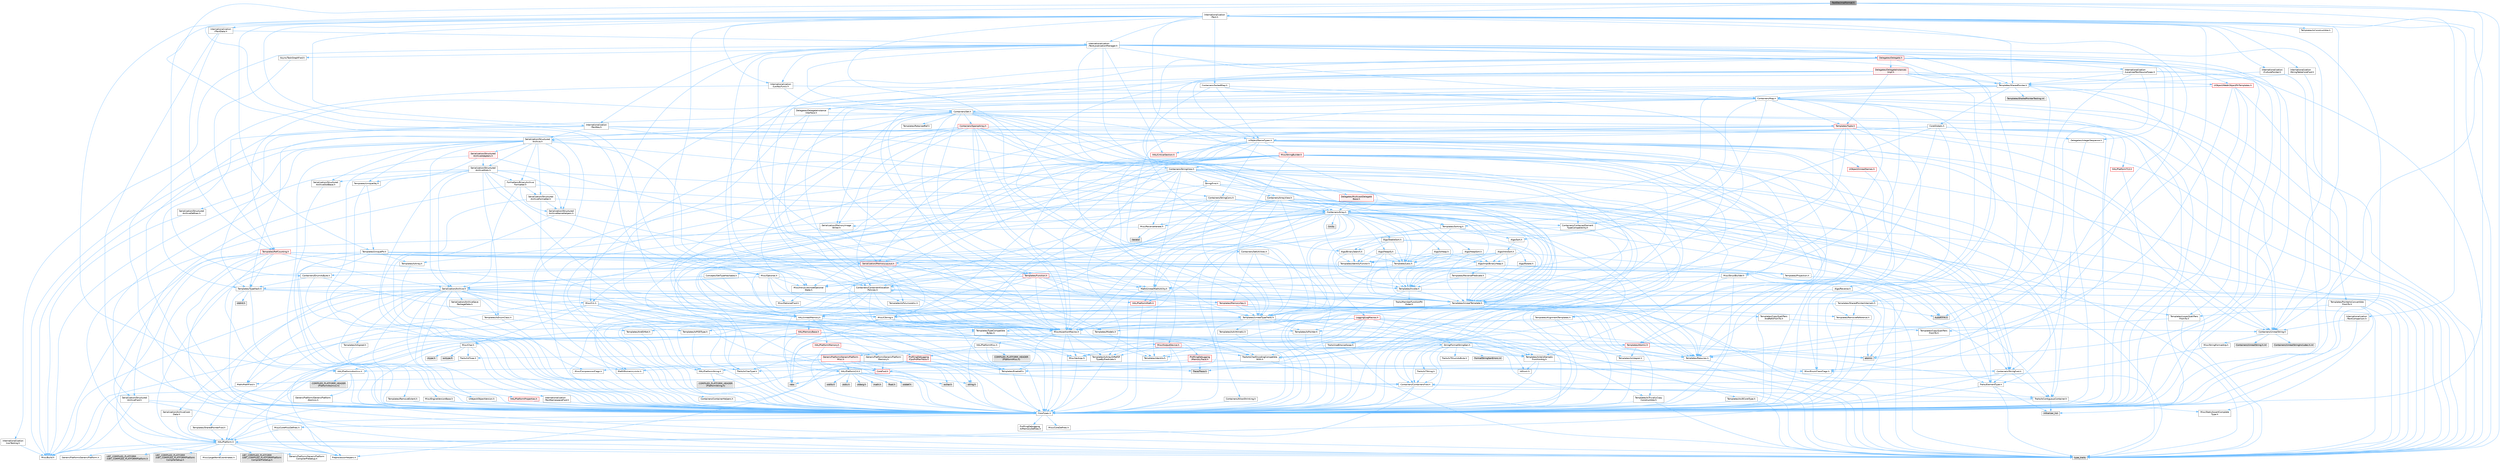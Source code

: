 digraph "FastDecimalFormat.h"
{
 // INTERACTIVE_SVG=YES
 // LATEX_PDF_SIZE
  bgcolor="transparent";
  edge [fontname=Helvetica,fontsize=10,labelfontname=Helvetica,labelfontsize=10];
  node [fontname=Helvetica,fontsize=10,shape=box,height=0.2,width=0.4];
  Node1 [id="Node000001",label="FastDecimalFormat.h",height=0.2,width=0.4,color="gray40", fillcolor="grey60", style="filled", fontcolor="black",tooltip=" "];
  Node1 -> Node2 [id="edge1_Node000001_Node000002",color="steelblue1",style="solid",tooltip=" "];
  Node2 [id="Node000002",label="Containers/UnrealString.h",height=0.2,width=0.4,color="grey40", fillcolor="white", style="filled",URL="$d5/dba/UnrealString_8h.html",tooltip=" "];
  Node2 -> Node3 [id="edge2_Node000002_Node000003",color="steelblue1",style="solid",tooltip=" "];
  Node3 [id="Node000003",label="Containers/UnrealStringIncludes.h.inl",height=0.2,width=0.4,color="grey60", fillcolor="#E0E0E0", style="filled",tooltip=" "];
  Node2 -> Node4 [id="edge3_Node000002_Node000004",color="steelblue1",style="solid",tooltip=" "];
  Node4 [id="Node000004",label="Containers/UnrealString.h.inl",height=0.2,width=0.4,color="grey60", fillcolor="#E0E0E0", style="filled",tooltip=" "];
  Node2 -> Node5 [id="edge4_Node000002_Node000005",color="steelblue1",style="solid",tooltip=" "];
  Node5 [id="Node000005",label="Misc/StringFormatArg.h",height=0.2,width=0.4,color="grey40", fillcolor="white", style="filled",URL="$d2/d16/StringFormatArg_8h.html",tooltip=" "];
  Node5 -> Node6 [id="edge5_Node000005_Node000006",color="steelblue1",style="solid",tooltip=" "];
  Node6 [id="Node000006",label="Containers/ContainersFwd.h",height=0.2,width=0.4,color="grey40", fillcolor="white", style="filled",URL="$d4/d0a/ContainersFwd_8h.html",tooltip=" "];
  Node6 -> Node7 [id="edge6_Node000006_Node000007",color="steelblue1",style="solid",tooltip=" "];
  Node7 [id="Node000007",label="HAL/Platform.h",height=0.2,width=0.4,color="grey40", fillcolor="white", style="filled",URL="$d9/dd0/Platform_8h.html",tooltip=" "];
  Node7 -> Node8 [id="edge7_Node000007_Node000008",color="steelblue1",style="solid",tooltip=" "];
  Node8 [id="Node000008",label="Misc/Build.h",height=0.2,width=0.4,color="grey40", fillcolor="white", style="filled",URL="$d3/dbb/Build_8h.html",tooltip=" "];
  Node7 -> Node9 [id="edge8_Node000007_Node000009",color="steelblue1",style="solid",tooltip=" "];
  Node9 [id="Node000009",label="Misc/LargeWorldCoordinates.h",height=0.2,width=0.4,color="grey40", fillcolor="white", style="filled",URL="$d2/dcb/LargeWorldCoordinates_8h.html",tooltip=" "];
  Node7 -> Node10 [id="edge9_Node000007_Node000010",color="steelblue1",style="solid",tooltip=" "];
  Node10 [id="Node000010",label="type_traits",height=0.2,width=0.4,color="grey60", fillcolor="#E0E0E0", style="filled",tooltip=" "];
  Node7 -> Node11 [id="edge10_Node000007_Node000011",color="steelblue1",style="solid",tooltip=" "];
  Node11 [id="Node000011",label="PreprocessorHelpers.h",height=0.2,width=0.4,color="grey40", fillcolor="white", style="filled",URL="$db/ddb/PreprocessorHelpers_8h.html",tooltip=" "];
  Node7 -> Node12 [id="edge11_Node000007_Node000012",color="steelblue1",style="solid",tooltip=" "];
  Node12 [id="Node000012",label="UBT_COMPILED_PLATFORM\l/UBT_COMPILED_PLATFORMPlatform\lCompilerPreSetup.h",height=0.2,width=0.4,color="grey60", fillcolor="#E0E0E0", style="filled",tooltip=" "];
  Node7 -> Node13 [id="edge12_Node000007_Node000013",color="steelblue1",style="solid",tooltip=" "];
  Node13 [id="Node000013",label="GenericPlatform/GenericPlatform\lCompilerPreSetup.h",height=0.2,width=0.4,color="grey40", fillcolor="white", style="filled",URL="$d9/dc8/GenericPlatformCompilerPreSetup_8h.html",tooltip=" "];
  Node7 -> Node14 [id="edge13_Node000007_Node000014",color="steelblue1",style="solid",tooltip=" "];
  Node14 [id="Node000014",label="GenericPlatform/GenericPlatform.h",height=0.2,width=0.4,color="grey40", fillcolor="white", style="filled",URL="$d6/d84/GenericPlatform_8h.html",tooltip=" "];
  Node7 -> Node15 [id="edge14_Node000007_Node000015",color="steelblue1",style="solid",tooltip=" "];
  Node15 [id="Node000015",label="UBT_COMPILED_PLATFORM\l/UBT_COMPILED_PLATFORMPlatform.h",height=0.2,width=0.4,color="grey60", fillcolor="#E0E0E0", style="filled",tooltip=" "];
  Node7 -> Node16 [id="edge15_Node000007_Node000016",color="steelblue1",style="solid",tooltip=" "];
  Node16 [id="Node000016",label="UBT_COMPILED_PLATFORM\l/UBT_COMPILED_PLATFORMPlatform\lCompilerSetup.h",height=0.2,width=0.4,color="grey60", fillcolor="#E0E0E0", style="filled",tooltip=" "];
  Node6 -> Node17 [id="edge16_Node000006_Node000017",color="steelblue1",style="solid",tooltip=" "];
  Node17 [id="Node000017",label="CoreTypes.h",height=0.2,width=0.4,color="grey40", fillcolor="white", style="filled",URL="$dc/dec/CoreTypes_8h.html",tooltip=" "];
  Node17 -> Node7 [id="edge17_Node000017_Node000007",color="steelblue1",style="solid",tooltip=" "];
  Node17 -> Node18 [id="edge18_Node000017_Node000018",color="steelblue1",style="solid",tooltip=" "];
  Node18 [id="Node000018",label="ProfilingDebugging\l/UMemoryDefines.h",height=0.2,width=0.4,color="grey40", fillcolor="white", style="filled",URL="$d2/da2/UMemoryDefines_8h.html",tooltip=" "];
  Node17 -> Node19 [id="edge19_Node000017_Node000019",color="steelblue1",style="solid",tooltip=" "];
  Node19 [id="Node000019",label="Misc/CoreMiscDefines.h",height=0.2,width=0.4,color="grey40", fillcolor="white", style="filled",URL="$da/d38/CoreMiscDefines_8h.html",tooltip=" "];
  Node19 -> Node7 [id="edge20_Node000019_Node000007",color="steelblue1",style="solid",tooltip=" "];
  Node19 -> Node11 [id="edge21_Node000019_Node000011",color="steelblue1",style="solid",tooltip=" "];
  Node17 -> Node20 [id="edge22_Node000017_Node000020",color="steelblue1",style="solid",tooltip=" "];
  Node20 [id="Node000020",label="Misc/CoreDefines.h",height=0.2,width=0.4,color="grey40", fillcolor="white", style="filled",URL="$d3/dd2/CoreDefines_8h.html",tooltip=" "];
  Node6 -> Node21 [id="edge23_Node000006_Node000021",color="steelblue1",style="solid",tooltip=" "];
  Node21 [id="Node000021",label="Traits/IsContiguousContainer.h",height=0.2,width=0.4,color="grey40", fillcolor="white", style="filled",URL="$d5/d3c/IsContiguousContainer_8h.html",tooltip=" "];
  Node21 -> Node17 [id="edge24_Node000021_Node000017",color="steelblue1",style="solid",tooltip=" "];
  Node21 -> Node22 [id="edge25_Node000021_Node000022",color="steelblue1",style="solid",tooltip=" "];
  Node22 [id="Node000022",label="Misc/StaticAssertComplete\lType.h",height=0.2,width=0.4,color="grey40", fillcolor="white", style="filled",URL="$d5/d4e/StaticAssertCompleteType_8h.html",tooltip=" "];
  Node21 -> Node23 [id="edge26_Node000021_Node000023",color="steelblue1",style="solid",tooltip=" "];
  Node23 [id="Node000023",label="initializer_list",height=0.2,width=0.4,color="grey60", fillcolor="#E0E0E0", style="filled",tooltip=" "];
  Node1 -> Node17 [id="edge27_Node000001_Node000017",color="steelblue1",style="solid",tooltip=" "];
  Node1 -> Node24 [id="edge28_Node000001_Node000024",color="steelblue1",style="solid",tooltip=" "];
  Node24 [id="Node000024",label="Internationalization\l/Text.h",height=0.2,width=0.4,color="grey40", fillcolor="white", style="filled",URL="$d6/d35/Text_8h.html",tooltip=" "];
  Node24 -> Node17 [id="edge29_Node000024_Node000017",color="steelblue1",style="solid",tooltip=" "];
  Node24 -> Node25 [id="edge30_Node000024_Node000025",color="steelblue1",style="solid",tooltip=" "];
  Node25 [id="Node000025",label="HAL/PlatformAtomics.h",height=0.2,width=0.4,color="grey40", fillcolor="white", style="filled",URL="$d3/d36/PlatformAtomics_8h.html",tooltip=" "];
  Node25 -> Node17 [id="edge31_Node000025_Node000017",color="steelblue1",style="solid",tooltip=" "];
  Node25 -> Node26 [id="edge32_Node000025_Node000026",color="steelblue1",style="solid",tooltip=" "];
  Node26 [id="Node000026",label="GenericPlatform/GenericPlatform\lAtomics.h",height=0.2,width=0.4,color="grey40", fillcolor="white", style="filled",URL="$da/d72/GenericPlatformAtomics_8h.html",tooltip=" "];
  Node26 -> Node17 [id="edge33_Node000026_Node000017",color="steelblue1",style="solid",tooltip=" "];
  Node25 -> Node27 [id="edge34_Node000025_Node000027",color="steelblue1",style="solid",tooltip=" "];
  Node27 [id="Node000027",label="COMPILED_PLATFORM_HEADER\l(PlatformAtomics.h)",height=0.2,width=0.4,color="grey60", fillcolor="#E0E0E0", style="filled",tooltip=" "];
  Node24 -> Node28 [id="edge35_Node000024_Node000028",color="steelblue1",style="solid",tooltip=" "];
  Node28 [id="Node000028",label="Misc/AssertionMacros.h",height=0.2,width=0.4,color="grey40", fillcolor="white", style="filled",URL="$d0/dfa/AssertionMacros_8h.html",tooltip=" "];
  Node28 -> Node17 [id="edge36_Node000028_Node000017",color="steelblue1",style="solid",tooltip=" "];
  Node28 -> Node7 [id="edge37_Node000028_Node000007",color="steelblue1",style="solid",tooltip=" "];
  Node28 -> Node29 [id="edge38_Node000028_Node000029",color="steelblue1",style="solid",tooltip=" "];
  Node29 [id="Node000029",label="HAL/PlatformMisc.h",height=0.2,width=0.4,color="grey40", fillcolor="white", style="filled",URL="$d0/df5/PlatformMisc_8h.html",tooltip=" "];
  Node29 -> Node17 [id="edge39_Node000029_Node000017",color="steelblue1",style="solid",tooltip=" "];
  Node29 -> Node30 [id="edge40_Node000029_Node000030",color="steelblue1",style="solid",tooltip=" "];
  Node30 [id="Node000030",label="GenericPlatform/GenericPlatform\lMisc.h",height=0.2,width=0.4,color="red", fillcolor="#FFF0F0", style="filled",URL="$db/d9a/GenericPlatformMisc_8h.html",tooltip=" "];
  Node30 -> Node31 [id="edge41_Node000030_Node000031",color="steelblue1",style="solid",tooltip=" "];
  Node31 [id="Node000031",label="Containers/StringFwd.h",height=0.2,width=0.4,color="grey40", fillcolor="white", style="filled",URL="$df/d37/StringFwd_8h.html",tooltip=" "];
  Node31 -> Node17 [id="edge42_Node000031_Node000017",color="steelblue1",style="solid",tooltip=" "];
  Node31 -> Node32 [id="edge43_Node000031_Node000032",color="steelblue1",style="solid",tooltip=" "];
  Node32 [id="Node000032",label="Traits/ElementType.h",height=0.2,width=0.4,color="grey40", fillcolor="white", style="filled",URL="$d5/d4f/ElementType_8h.html",tooltip=" "];
  Node32 -> Node7 [id="edge44_Node000032_Node000007",color="steelblue1",style="solid",tooltip=" "];
  Node32 -> Node23 [id="edge45_Node000032_Node000023",color="steelblue1",style="solid",tooltip=" "];
  Node32 -> Node10 [id="edge46_Node000032_Node000010",color="steelblue1",style="solid",tooltip=" "];
  Node31 -> Node21 [id="edge47_Node000031_Node000021",color="steelblue1",style="solid",tooltip=" "];
  Node30 -> Node33 [id="edge48_Node000030_Node000033",color="steelblue1",style="solid",tooltip=" "];
  Node33 [id="Node000033",label="CoreFwd.h",height=0.2,width=0.4,color="red", fillcolor="#FFF0F0", style="filled",URL="$d1/d1e/CoreFwd_8h.html",tooltip=" "];
  Node33 -> Node17 [id="edge49_Node000033_Node000017",color="steelblue1",style="solid",tooltip=" "];
  Node33 -> Node6 [id="edge50_Node000033_Node000006",color="steelblue1",style="solid",tooltip=" "];
  Node33 -> Node34 [id="edge51_Node000033_Node000034",color="steelblue1",style="solid",tooltip=" "];
  Node34 [id="Node000034",label="Math/MathFwd.h",height=0.2,width=0.4,color="grey40", fillcolor="white", style="filled",URL="$d2/d10/MathFwd_8h.html",tooltip=" "];
  Node34 -> Node7 [id="edge52_Node000034_Node000007",color="steelblue1",style="solid",tooltip=" "];
  Node30 -> Node17 [id="edge53_Node000030_Node000017",color="steelblue1",style="solid",tooltip=" "];
  Node30 -> Node37 [id="edge54_Node000030_Node000037",color="steelblue1",style="solid",tooltip=" "];
  Node37 [id="Node000037",label="HAL/PlatformCrt.h",height=0.2,width=0.4,color="grey40", fillcolor="white", style="filled",URL="$d8/d75/PlatformCrt_8h.html",tooltip=" "];
  Node37 -> Node38 [id="edge55_Node000037_Node000038",color="steelblue1",style="solid",tooltip=" "];
  Node38 [id="Node000038",label="new",height=0.2,width=0.4,color="grey60", fillcolor="#E0E0E0", style="filled",tooltip=" "];
  Node37 -> Node39 [id="edge56_Node000037_Node000039",color="steelblue1",style="solid",tooltip=" "];
  Node39 [id="Node000039",label="wchar.h",height=0.2,width=0.4,color="grey60", fillcolor="#E0E0E0", style="filled",tooltip=" "];
  Node37 -> Node40 [id="edge57_Node000037_Node000040",color="steelblue1",style="solid",tooltip=" "];
  Node40 [id="Node000040",label="stddef.h",height=0.2,width=0.4,color="grey60", fillcolor="#E0E0E0", style="filled",tooltip=" "];
  Node37 -> Node41 [id="edge58_Node000037_Node000041",color="steelblue1",style="solid",tooltip=" "];
  Node41 [id="Node000041",label="stdlib.h",height=0.2,width=0.4,color="grey60", fillcolor="#E0E0E0", style="filled",tooltip=" "];
  Node37 -> Node42 [id="edge59_Node000037_Node000042",color="steelblue1",style="solid",tooltip=" "];
  Node42 [id="Node000042",label="stdio.h",height=0.2,width=0.4,color="grey60", fillcolor="#E0E0E0", style="filled",tooltip=" "];
  Node37 -> Node43 [id="edge60_Node000037_Node000043",color="steelblue1",style="solid",tooltip=" "];
  Node43 [id="Node000043",label="stdarg.h",height=0.2,width=0.4,color="grey60", fillcolor="#E0E0E0", style="filled",tooltip=" "];
  Node37 -> Node44 [id="edge61_Node000037_Node000044",color="steelblue1",style="solid",tooltip=" "];
  Node44 [id="Node000044",label="math.h",height=0.2,width=0.4,color="grey60", fillcolor="#E0E0E0", style="filled",tooltip=" "];
  Node37 -> Node45 [id="edge62_Node000037_Node000045",color="steelblue1",style="solid",tooltip=" "];
  Node45 [id="Node000045",label="float.h",height=0.2,width=0.4,color="grey60", fillcolor="#E0E0E0", style="filled",tooltip=" "];
  Node37 -> Node46 [id="edge63_Node000037_Node000046",color="steelblue1",style="solid",tooltip=" "];
  Node46 [id="Node000046",label="string.h",height=0.2,width=0.4,color="grey60", fillcolor="#E0E0E0", style="filled",tooltip=" "];
  Node30 -> Node47 [id="edge64_Node000030_Node000047",color="steelblue1",style="solid",tooltip=" "];
  Node47 [id="Node000047",label="Math/NumericLimits.h",height=0.2,width=0.4,color="grey40", fillcolor="white", style="filled",URL="$df/d1b/NumericLimits_8h.html",tooltip=" "];
  Node47 -> Node17 [id="edge65_Node000047_Node000017",color="steelblue1",style="solid",tooltip=" "];
  Node30 -> Node48 [id="edge66_Node000030_Node000048",color="steelblue1",style="solid",tooltip=" "];
  Node48 [id="Node000048",label="Misc/CompressionFlags.h",height=0.2,width=0.4,color="grey40", fillcolor="white", style="filled",URL="$d9/d76/CompressionFlags_8h.html",tooltip=" "];
  Node30 -> Node49 [id="edge67_Node000030_Node000049",color="steelblue1",style="solid",tooltip=" "];
  Node49 [id="Node000049",label="Misc/EnumClassFlags.h",height=0.2,width=0.4,color="grey40", fillcolor="white", style="filled",URL="$d8/de7/EnumClassFlags_8h.html",tooltip=" "];
  Node29 -> Node52 [id="edge68_Node000029_Node000052",color="steelblue1",style="solid",tooltip=" "];
  Node52 [id="Node000052",label="COMPILED_PLATFORM_HEADER\l(PlatformMisc.h)",height=0.2,width=0.4,color="grey60", fillcolor="#E0E0E0", style="filled",tooltip=" "];
  Node29 -> Node53 [id="edge69_Node000029_Node000053",color="steelblue1",style="solid",tooltip=" "];
  Node53 [id="Node000053",label="ProfilingDebugging\l/CpuProfilerTrace.h",height=0.2,width=0.4,color="red", fillcolor="#FFF0F0", style="filled",URL="$da/dcb/CpuProfilerTrace_8h.html",tooltip=" "];
  Node53 -> Node17 [id="edge70_Node000053_Node000017",color="steelblue1",style="solid",tooltip=" "];
  Node53 -> Node6 [id="edge71_Node000053_Node000006",color="steelblue1",style="solid",tooltip=" "];
  Node53 -> Node25 [id="edge72_Node000053_Node000025",color="steelblue1",style="solid",tooltip=" "];
  Node53 -> Node11 [id="edge73_Node000053_Node000011",color="steelblue1",style="solid",tooltip=" "];
  Node53 -> Node8 [id="edge74_Node000053_Node000008",color="steelblue1",style="solid",tooltip=" "];
  Node53 -> Node57 [id="edge75_Node000053_Node000057",color="steelblue1",style="solid",tooltip=" "];
  Node57 [id="Node000057",label="Trace/Trace.h",height=0.2,width=0.4,color="grey60", fillcolor="#E0E0E0", style="filled",tooltip=" "];
  Node28 -> Node11 [id="edge76_Node000028_Node000011",color="steelblue1",style="solid",tooltip=" "];
  Node28 -> Node58 [id="edge77_Node000028_Node000058",color="steelblue1",style="solid",tooltip=" "];
  Node58 [id="Node000058",label="Templates/EnableIf.h",height=0.2,width=0.4,color="grey40", fillcolor="white", style="filled",URL="$d7/d60/EnableIf_8h.html",tooltip=" "];
  Node58 -> Node17 [id="edge78_Node000058_Node000017",color="steelblue1",style="solid",tooltip=" "];
  Node28 -> Node59 [id="edge79_Node000028_Node000059",color="steelblue1",style="solid",tooltip=" "];
  Node59 [id="Node000059",label="Templates/IsArrayOrRefOf\lTypeByPredicate.h",height=0.2,width=0.4,color="grey40", fillcolor="white", style="filled",URL="$d6/da1/IsArrayOrRefOfTypeByPredicate_8h.html",tooltip=" "];
  Node59 -> Node17 [id="edge80_Node000059_Node000017",color="steelblue1",style="solid",tooltip=" "];
  Node28 -> Node60 [id="edge81_Node000028_Node000060",color="steelblue1",style="solid",tooltip=" "];
  Node60 [id="Node000060",label="Templates/IsValidVariadic\lFunctionArg.h",height=0.2,width=0.4,color="grey40", fillcolor="white", style="filled",URL="$d0/dc8/IsValidVariadicFunctionArg_8h.html",tooltip=" "];
  Node60 -> Node17 [id="edge82_Node000060_Node000017",color="steelblue1",style="solid",tooltip=" "];
  Node60 -> Node61 [id="edge83_Node000060_Node000061",color="steelblue1",style="solid",tooltip=" "];
  Node61 [id="Node000061",label="IsEnum.h",height=0.2,width=0.4,color="grey40", fillcolor="white", style="filled",URL="$d4/de5/IsEnum_8h.html",tooltip=" "];
  Node60 -> Node10 [id="edge84_Node000060_Node000010",color="steelblue1",style="solid",tooltip=" "];
  Node28 -> Node62 [id="edge85_Node000028_Node000062",color="steelblue1",style="solid",tooltip=" "];
  Node62 [id="Node000062",label="Traits/IsCharEncodingCompatible\lWith.h",height=0.2,width=0.4,color="grey40", fillcolor="white", style="filled",URL="$df/dd1/IsCharEncodingCompatibleWith_8h.html",tooltip=" "];
  Node62 -> Node10 [id="edge86_Node000062_Node000010",color="steelblue1",style="solid",tooltip=" "];
  Node62 -> Node63 [id="edge87_Node000062_Node000063",color="steelblue1",style="solid",tooltip=" "];
  Node63 [id="Node000063",label="Traits/IsCharType.h",height=0.2,width=0.4,color="grey40", fillcolor="white", style="filled",URL="$db/d51/IsCharType_8h.html",tooltip=" "];
  Node63 -> Node17 [id="edge88_Node000063_Node000017",color="steelblue1",style="solid",tooltip=" "];
  Node28 -> Node64 [id="edge89_Node000028_Node000064",color="steelblue1",style="solid",tooltip=" "];
  Node64 [id="Node000064",label="Misc/VarArgs.h",height=0.2,width=0.4,color="grey40", fillcolor="white", style="filled",URL="$d5/d6f/VarArgs_8h.html",tooltip=" "];
  Node64 -> Node17 [id="edge90_Node000064_Node000017",color="steelblue1",style="solid",tooltip=" "];
  Node28 -> Node65 [id="edge91_Node000028_Node000065",color="steelblue1",style="solid",tooltip=" "];
  Node65 [id="Node000065",label="String/FormatStringSan.h",height=0.2,width=0.4,color="grey40", fillcolor="white", style="filled",URL="$d3/d8b/FormatStringSan_8h.html",tooltip=" "];
  Node65 -> Node10 [id="edge92_Node000065_Node000010",color="steelblue1",style="solid",tooltip=" "];
  Node65 -> Node17 [id="edge93_Node000065_Node000017",color="steelblue1",style="solid",tooltip=" "];
  Node65 -> Node66 [id="edge94_Node000065_Node000066",color="steelblue1",style="solid",tooltip=" "];
  Node66 [id="Node000066",label="Templates/Requires.h",height=0.2,width=0.4,color="grey40", fillcolor="white", style="filled",URL="$dc/d96/Requires_8h.html",tooltip=" "];
  Node66 -> Node58 [id="edge95_Node000066_Node000058",color="steelblue1",style="solid",tooltip=" "];
  Node66 -> Node10 [id="edge96_Node000066_Node000010",color="steelblue1",style="solid",tooltip=" "];
  Node65 -> Node67 [id="edge97_Node000065_Node000067",color="steelblue1",style="solid",tooltip=" "];
  Node67 [id="Node000067",label="Templates/Identity.h",height=0.2,width=0.4,color="grey40", fillcolor="white", style="filled",URL="$d0/dd5/Identity_8h.html",tooltip=" "];
  Node65 -> Node60 [id="edge98_Node000065_Node000060",color="steelblue1",style="solid",tooltip=" "];
  Node65 -> Node63 [id="edge99_Node000065_Node000063",color="steelblue1",style="solid",tooltip=" "];
  Node65 -> Node68 [id="edge100_Node000065_Node000068",color="steelblue1",style="solid",tooltip=" "];
  Node68 [id="Node000068",label="Traits/IsTEnumAsByte.h",height=0.2,width=0.4,color="grey40", fillcolor="white", style="filled",URL="$d1/de6/IsTEnumAsByte_8h.html",tooltip=" "];
  Node65 -> Node69 [id="edge101_Node000065_Node000069",color="steelblue1",style="solid",tooltip=" "];
  Node69 [id="Node000069",label="Traits/IsTString.h",height=0.2,width=0.4,color="grey40", fillcolor="white", style="filled",URL="$d0/df8/IsTString_8h.html",tooltip=" "];
  Node69 -> Node6 [id="edge102_Node000069_Node000006",color="steelblue1",style="solid",tooltip=" "];
  Node65 -> Node6 [id="edge103_Node000065_Node000006",color="steelblue1",style="solid",tooltip=" "];
  Node65 -> Node70 [id="edge104_Node000065_Node000070",color="steelblue1",style="solid",tooltip=" "];
  Node70 [id="Node000070",label="FormatStringSanErrors.inl",height=0.2,width=0.4,color="grey60", fillcolor="#E0E0E0", style="filled",tooltip=" "];
  Node28 -> Node71 [id="edge105_Node000028_Node000071",color="steelblue1",style="solid",tooltip=" "];
  Node71 [id="Node000071",label="atomic",height=0.2,width=0.4,color="grey60", fillcolor="#E0E0E0", style="filled",tooltip=" "];
  Node24 -> Node49 [id="edge106_Node000024_Node000049",color="steelblue1",style="solid",tooltip=" "];
  Node24 -> Node72 [id="edge107_Node000024_Node000072",color="steelblue1",style="solid",tooltip=" "];
  Node72 [id="Node000072",label="Templates/UnrealTypeTraits.h",height=0.2,width=0.4,color="grey40", fillcolor="white", style="filled",URL="$d2/d2d/UnrealTypeTraits_8h.html",tooltip=" "];
  Node72 -> Node17 [id="edge108_Node000072_Node000017",color="steelblue1",style="solid",tooltip=" "];
  Node72 -> Node73 [id="edge109_Node000072_Node000073",color="steelblue1",style="solid",tooltip=" "];
  Node73 [id="Node000073",label="Templates/IsPointer.h",height=0.2,width=0.4,color="grey40", fillcolor="white", style="filled",URL="$d7/d05/IsPointer_8h.html",tooltip=" "];
  Node73 -> Node17 [id="edge110_Node000073_Node000017",color="steelblue1",style="solid",tooltip=" "];
  Node72 -> Node28 [id="edge111_Node000072_Node000028",color="steelblue1",style="solid",tooltip=" "];
  Node72 -> Node74 [id="edge112_Node000072_Node000074",color="steelblue1",style="solid",tooltip=" "];
  Node74 [id="Node000074",label="Templates/AndOrNot.h",height=0.2,width=0.4,color="grey40", fillcolor="white", style="filled",URL="$db/d0a/AndOrNot_8h.html",tooltip=" "];
  Node74 -> Node17 [id="edge113_Node000074_Node000017",color="steelblue1",style="solid",tooltip=" "];
  Node72 -> Node58 [id="edge114_Node000072_Node000058",color="steelblue1",style="solid",tooltip=" "];
  Node72 -> Node75 [id="edge115_Node000072_Node000075",color="steelblue1",style="solid",tooltip=" "];
  Node75 [id="Node000075",label="Templates/IsArithmetic.h",height=0.2,width=0.4,color="grey40", fillcolor="white", style="filled",URL="$d2/d5d/IsArithmetic_8h.html",tooltip=" "];
  Node75 -> Node17 [id="edge116_Node000075_Node000017",color="steelblue1",style="solid",tooltip=" "];
  Node72 -> Node61 [id="edge117_Node000072_Node000061",color="steelblue1",style="solid",tooltip=" "];
  Node72 -> Node76 [id="edge118_Node000072_Node000076",color="steelblue1",style="solid",tooltip=" "];
  Node76 [id="Node000076",label="Templates/Models.h",height=0.2,width=0.4,color="grey40", fillcolor="white", style="filled",URL="$d3/d0c/Models_8h.html",tooltip=" "];
  Node76 -> Node67 [id="edge119_Node000076_Node000067",color="steelblue1",style="solid",tooltip=" "];
  Node72 -> Node77 [id="edge120_Node000072_Node000077",color="steelblue1",style="solid",tooltip=" "];
  Node77 [id="Node000077",label="Templates/IsPODType.h",height=0.2,width=0.4,color="grey40", fillcolor="white", style="filled",URL="$d7/db1/IsPODType_8h.html",tooltip=" "];
  Node77 -> Node17 [id="edge121_Node000077_Node000017",color="steelblue1",style="solid",tooltip=" "];
  Node72 -> Node78 [id="edge122_Node000072_Node000078",color="steelblue1",style="solid",tooltip=" "];
  Node78 [id="Node000078",label="Templates/IsUECoreType.h",height=0.2,width=0.4,color="grey40", fillcolor="white", style="filled",URL="$d1/db8/IsUECoreType_8h.html",tooltip=" "];
  Node78 -> Node17 [id="edge123_Node000078_Node000017",color="steelblue1",style="solid",tooltip=" "];
  Node78 -> Node10 [id="edge124_Node000078_Node000010",color="steelblue1",style="solid",tooltip=" "];
  Node72 -> Node79 [id="edge125_Node000072_Node000079",color="steelblue1",style="solid",tooltip=" "];
  Node79 [id="Node000079",label="Templates/IsTriviallyCopy\lConstructible.h",height=0.2,width=0.4,color="grey40", fillcolor="white", style="filled",URL="$d3/d78/IsTriviallyCopyConstructible_8h.html",tooltip=" "];
  Node79 -> Node17 [id="edge126_Node000079_Node000017",color="steelblue1",style="solid",tooltip=" "];
  Node79 -> Node10 [id="edge127_Node000079_Node000010",color="steelblue1",style="solid",tooltip=" "];
  Node24 -> Node80 [id="edge128_Node000024_Node000080",color="steelblue1",style="solid",tooltip=" "];
  Node80 [id="Node000080",label="Containers/Array.h",height=0.2,width=0.4,color="grey40", fillcolor="white", style="filled",URL="$df/dd0/Array_8h.html",tooltip=" "];
  Node80 -> Node17 [id="edge129_Node000080_Node000017",color="steelblue1",style="solid",tooltip=" "];
  Node80 -> Node28 [id="edge130_Node000080_Node000028",color="steelblue1",style="solid",tooltip=" "];
  Node80 -> Node81 [id="edge131_Node000080_Node000081",color="steelblue1",style="solid",tooltip=" "];
  Node81 [id="Node000081",label="Misc/IntrusiveUnsetOptional\lState.h",height=0.2,width=0.4,color="grey40", fillcolor="white", style="filled",URL="$d2/d0a/IntrusiveUnsetOptionalState_8h.html",tooltip=" "];
  Node81 -> Node82 [id="edge132_Node000081_Node000082",color="steelblue1",style="solid",tooltip=" "];
  Node82 [id="Node000082",label="Misc/OptionalFwd.h",height=0.2,width=0.4,color="grey40", fillcolor="white", style="filled",URL="$dc/d50/OptionalFwd_8h.html",tooltip=" "];
  Node80 -> Node83 [id="edge133_Node000080_Node000083",color="steelblue1",style="solid",tooltip=" "];
  Node83 [id="Node000083",label="Misc/ReverseIterate.h",height=0.2,width=0.4,color="grey40", fillcolor="white", style="filled",URL="$db/de3/ReverseIterate_8h.html",tooltip=" "];
  Node83 -> Node7 [id="edge134_Node000083_Node000007",color="steelblue1",style="solid",tooltip=" "];
  Node83 -> Node84 [id="edge135_Node000083_Node000084",color="steelblue1",style="solid",tooltip=" "];
  Node84 [id="Node000084",label="iterator",height=0.2,width=0.4,color="grey60", fillcolor="#E0E0E0", style="filled",tooltip=" "];
  Node80 -> Node85 [id="edge136_Node000080_Node000085",color="steelblue1",style="solid",tooltip=" "];
  Node85 [id="Node000085",label="HAL/UnrealMemory.h",height=0.2,width=0.4,color="grey40", fillcolor="white", style="filled",URL="$d9/d96/UnrealMemory_8h.html",tooltip=" "];
  Node85 -> Node17 [id="edge137_Node000085_Node000017",color="steelblue1",style="solid",tooltip=" "];
  Node85 -> Node86 [id="edge138_Node000085_Node000086",color="steelblue1",style="solid",tooltip=" "];
  Node86 [id="Node000086",label="GenericPlatform/GenericPlatform\lMemory.h",height=0.2,width=0.4,color="grey40", fillcolor="white", style="filled",URL="$dd/d22/GenericPlatformMemory_8h.html",tooltip=" "];
  Node86 -> Node33 [id="edge139_Node000086_Node000033",color="steelblue1",style="solid",tooltip=" "];
  Node86 -> Node17 [id="edge140_Node000086_Node000017",color="steelblue1",style="solid",tooltip=" "];
  Node86 -> Node87 [id="edge141_Node000086_Node000087",color="steelblue1",style="solid",tooltip=" "];
  Node87 [id="Node000087",label="HAL/PlatformString.h",height=0.2,width=0.4,color="grey40", fillcolor="white", style="filled",URL="$db/db5/PlatformString_8h.html",tooltip=" "];
  Node87 -> Node17 [id="edge142_Node000087_Node000017",color="steelblue1",style="solid",tooltip=" "];
  Node87 -> Node88 [id="edge143_Node000087_Node000088",color="steelblue1",style="solid",tooltip=" "];
  Node88 [id="Node000088",label="COMPILED_PLATFORM_HEADER\l(PlatformString.h)",height=0.2,width=0.4,color="grey60", fillcolor="#E0E0E0", style="filled",tooltip=" "];
  Node86 -> Node46 [id="edge144_Node000086_Node000046",color="steelblue1",style="solid",tooltip=" "];
  Node86 -> Node39 [id="edge145_Node000086_Node000039",color="steelblue1",style="solid",tooltip=" "];
  Node85 -> Node89 [id="edge146_Node000085_Node000089",color="steelblue1",style="solid",tooltip=" "];
  Node89 [id="Node000089",label="HAL/MemoryBase.h",height=0.2,width=0.4,color="red", fillcolor="#FFF0F0", style="filled",URL="$d6/d9f/MemoryBase_8h.html",tooltip=" "];
  Node89 -> Node17 [id="edge147_Node000089_Node000017",color="steelblue1",style="solid",tooltip=" "];
  Node89 -> Node25 [id="edge148_Node000089_Node000025",color="steelblue1",style="solid",tooltip=" "];
  Node89 -> Node37 [id="edge149_Node000089_Node000037",color="steelblue1",style="solid",tooltip=" "];
  Node89 -> Node91 [id="edge150_Node000089_Node000091",color="steelblue1",style="solid",tooltip=" "];
  Node91 [id="Node000091",label="Misc/OutputDevice.h",height=0.2,width=0.4,color="red", fillcolor="#FFF0F0", style="filled",URL="$d7/d32/OutputDevice_8h.html",tooltip=" "];
  Node91 -> Node33 [id="edge151_Node000091_Node000033",color="steelblue1",style="solid",tooltip=" "];
  Node91 -> Node17 [id="edge152_Node000091_Node000017",color="steelblue1",style="solid",tooltip=" "];
  Node91 -> Node64 [id="edge153_Node000091_Node000064",color="steelblue1",style="solid",tooltip=" "];
  Node91 -> Node59 [id="edge154_Node000091_Node000059",color="steelblue1",style="solid",tooltip=" "];
  Node91 -> Node60 [id="edge155_Node000091_Node000060",color="steelblue1",style="solid",tooltip=" "];
  Node91 -> Node62 [id="edge156_Node000091_Node000062",color="steelblue1",style="solid",tooltip=" "];
  Node89 -> Node93 [id="edge157_Node000089_Node000093",color="steelblue1",style="solid",tooltip=" "];
  Node93 [id="Node000093",label="Templates/Atomic.h",height=0.2,width=0.4,color="red", fillcolor="#FFF0F0", style="filled",URL="$d3/d91/Atomic_8h.html",tooltip=" "];
  Node93 -> Node96 [id="edge158_Node000093_Node000096",color="steelblue1",style="solid",tooltip=" "];
  Node96 [id="Node000096",label="Templates/IsIntegral.h",height=0.2,width=0.4,color="grey40", fillcolor="white", style="filled",URL="$da/d64/IsIntegral_8h.html",tooltip=" "];
  Node96 -> Node17 [id="edge159_Node000096_Node000017",color="steelblue1",style="solid",tooltip=" "];
  Node93 -> Node99 [id="edge160_Node000093_Node000099",color="steelblue1",style="solid",tooltip=" "];
  Node99 [id="Node000099",label="Traits/IntType.h",height=0.2,width=0.4,color="grey40", fillcolor="white", style="filled",URL="$d7/deb/IntType_8h.html",tooltip=" "];
  Node99 -> Node7 [id="edge161_Node000099_Node000007",color="steelblue1",style="solid",tooltip=" "];
  Node93 -> Node71 [id="edge162_Node000093_Node000071",color="steelblue1",style="solid",tooltip=" "];
  Node85 -> Node100 [id="edge163_Node000085_Node000100",color="steelblue1",style="solid",tooltip=" "];
  Node100 [id="Node000100",label="HAL/PlatformMemory.h",height=0.2,width=0.4,color="red", fillcolor="#FFF0F0", style="filled",URL="$de/d68/PlatformMemory_8h.html",tooltip=" "];
  Node100 -> Node17 [id="edge164_Node000100_Node000017",color="steelblue1",style="solid",tooltip=" "];
  Node100 -> Node86 [id="edge165_Node000100_Node000086",color="steelblue1",style="solid",tooltip=" "];
  Node85 -> Node102 [id="edge166_Node000085_Node000102",color="steelblue1",style="solid",tooltip=" "];
  Node102 [id="Node000102",label="ProfilingDebugging\l/MemoryTrace.h",height=0.2,width=0.4,color="red", fillcolor="#FFF0F0", style="filled",URL="$da/dd7/MemoryTrace_8h.html",tooltip=" "];
  Node102 -> Node7 [id="edge167_Node000102_Node000007",color="steelblue1",style="solid",tooltip=" "];
  Node102 -> Node49 [id="edge168_Node000102_Node000049",color="steelblue1",style="solid",tooltip=" "];
  Node102 -> Node57 [id="edge169_Node000102_Node000057",color="steelblue1",style="solid",tooltip=" "];
  Node85 -> Node73 [id="edge170_Node000085_Node000073",color="steelblue1",style="solid",tooltip=" "];
  Node80 -> Node72 [id="edge171_Node000080_Node000072",color="steelblue1",style="solid",tooltip=" "];
  Node80 -> Node103 [id="edge172_Node000080_Node000103",color="steelblue1",style="solid",tooltip=" "];
  Node103 [id="Node000103",label="Templates/UnrealTemplate.h",height=0.2,width=0.4,color="grey40", fillcolor="white", style="filled",URL="$d4/d24/UnrealTemplate_8h.html",tooltip=" "];
  Node103 -> Node17 [id="edge173_Node000103_Node000017",color="steelblue1",style="solid",tooltip=" "];
  Node103 -> Node73 [id="edge174_Node000103_Node000073",color="steelblue1",style="solid",tooltip=" "];
  Node103 -> Node85 [id="edge175_Node000103_Node000085",color="steelblue1",style="solid",tooltip=" "];
  Node103 -> Node104 [id="edge176_Node000103_Node000104",color="steelblue1",style="solid",tooltip=" "];
  Node104 [id="Node000104",label="Templates/CopyQualifiers\lAndRefsFromTo.h",height=0.2,width=0.4,color="grey40", fillcolor="white", style="filled",URL="$d3/db3/CopyQualifiersAndRefsFromTo_8h.html",tooltip=" "];
  Node104 -> Node105 [id="edge177_Node000104_Node000105",color="steelblue1",style="solid",tooltip=" "];
  Node105 [id="Node000105",label="Templates/CopyQualifiers\lFromTo.h",height=0.2,width=0.4,color="grey40", fillcolor="white", style="filled",URL="$d5/db4/CopyQualifiersFromTo_8h.html",tooltip=" "];
  Node103 -> Node72 [id="edge178_Node000103_Node000072",color="steelblue1",style="solid",tooltip=" "];
  Node103 -> Node106 [id="edge179_Node000103_Node000106",color="steelblue1",style="solid",tooltip=" "];
  Node106 [id="Node000106",label="Templates/RemoveReference.h",height=0.2,width=0.4,color="grey40", fillcolor="white", style="filled",URL="$da/dbe/RemoveReference_8h.html",tooltip=" "];
  Node106 -> Node17 [id="edge180_Node000106_Node000017",color="steelblue1",style="solid",tooltip=" "];
  Node103 -> Node66 [id="edge181_Node000103_Node000066",color="steelblue1",style="solid",tooltip=" "];
  Node103 -> Node107 [id="edge182_Node000103_Node000107",color="steelblue1",style="solid",tooltip=" "];
  Node107 [id="Node000107",label="Templates/TypeCompatible\lBytes.h",height=0.2,width=0.4,color="grey40", fillcolor="white", style="filled",URL="$df/d0a/TypeCompatibleBytes_8h.html",tooltip=" "];
  Node107 -> Node17 [id="edge183_Node000107_Node000017",color="steelblue1",style="solid",tooltip=" "];
  Node107 -> Node46 [id="edge184_Node000107_Node000046",color="steelblue1",style="solid",tooltip=" "];
  Node107 -> Node38 [id="edge185_Node000107_Node000038",color="steelblue1",style="solid",tooltip=" "];
  Node107 -> Node10 [id="edge186_Node000107_Node000010",color="steelblue1",style="solid",tooltip=" "];
  Node103 -> Node67 [id="edge187_Node000103_Node000067",color="steelblue1",style="solid",tooltip=" "];
  Node103 -> Node21 [id="edge188_Node000103_Node000021",color="steelblue1",style="solid",tooltip=" "];
  Node103 -> Node108 [id="edge189_Node000103_Node000108",color="steelblue1",style="solid",tooltip=" "];
  Node108 [id="Node000108",label="Traits/UseBitwiseSwap.h",height=0.2,width=0.4,color="grey40", fillcolor="white", style="filled",URL="$db/df3/UseBitwiseSwap_8h.html",tooltip=" "];
  Node108 -> Node17 [id="edge190_Node000108_Node000017",color="steelblue1",style="solid",tooltip=" "];
  Node108 -> Node10 [id="edge191_Node000108_Node000010",color="steelblue1",style="solid",tooltip=" "];
  Node103 -> Node10 [id="edge192_Node000103_Node000010",color="steelblue1",style="solid",tooltip=" "];
  Node80 -> Node109 [id="edge193_Node000080_Node000109",color="steelblue1",style="solid",tooltip=" "];
  Node109 [id="Node000109",label="Containers/AllowShrinking.h",height=0.2,width=0.4,color="grey40", fillcolor="white", style="filled",URL="$d7/d1a/AllowShrinking_8h.html",tooltip=" "];
  Node109 -> Node17 [id="edge194_Node000109_Node000017",color="steelblue1",style="solid",tooltip=" "];
  Node80 -> Node110 [id="edge195_Node000080_Node000110",color="steelblue1",style="solid",tooltip=" "];
  Node110 [id="Node000110",label="Containers/ContainerAllocation\lPolicies.h",height=0.2,width=0.4,color="grey40", fillcolor="white", style="filled",URL="$d7/dff/ContainerAllocationPolicies_8h.html",tooltip=" "];
  Node110 -> Node17 [id="edge196_Node000110_Node000017",color="steelblue1",style="solid",tooltip=" "];
  Node110 -> Node111 [id="edge197_Node000110_Node000111",color="steelblue1",style="solid",tooltip=" "];
  Node111 [id="Node000111",label="Containers/ContainerHelpers.h",height=0.2,width=0.4,color="grey40", fillcolor="white", style="filled",URL="$d7/d33/ContainerHelpers_8h.html",tooltip=" "];
  Node111 -> Node17 [id="edge198_Node000111_Node000017",color="steelblue1",style="solid",tooltip=" "];
  Node110 -> Node110 [id="edge199_Node000110_Node000110",color="steelblue1",style="solid",tooltip=" "];
  Node110 -> Node112 [id="edge200_Node000110_Node000112",color="steelblue1",style="solid",tooltip=" "];
  Node112 [id="Node000112",label="HAL/PlatformMath.h",height=0.2,width=0.4,color="red", fillcolor="#FFF0F0", style="filled",URL="$dc/d53/PlatformMath_8h.html",tooltip=" "];
  Node112 -> Node17 [id="edge201_Node000112_Node000017",color="steelblue1",style="solid",tooltip=" "];
  Node110 -> Node85 [id="edge202_Node000110_Node000085",color="steelblue1",style="solid",tooltip=" "];
  Node110 -> Node47 [id="edge203_Node000110_Node000047",color="steelblue1",style="solid",tooltip=" "];
  Node110 -> Node28 [id="edge204_Node000110_Node000028",color="steelblue1",style="solid",tooltip=" "];
  Node110 -> Node120 [id="edge205_Node000110_Node000120",color="steelblue1",style="solid",tooltip=" "];
  Node120 [id="Node000120",label="Templates/IsPolymorphic.h",height=0.2,width=0.4,color="grey40", fillcolor="white", style="filled",URL="$dc/d20/IsPolymorphic_8h.html",tooltip=" "];
  Node110 -> Node121 [id="edge206_Node000110_Node000121",color="steelblue1",style="solid",tooltip=" "];
  Node121 [id="Node000121",label="Templates/MemoryOps.h",height=0.2,width=0.4,color="red", fillcolor="#FFF0F0", style="filled",URL="$db/dea/MemoryOps_8h.html",tooltip=" "];
  Node121 -> Node17 [id="edge207_Node000121_Node000017",color="steelblue1",style="solid",tooltip=" "];
  Node121 -> Node85 [id="edge208_Node000121_Node000085",color="steelblue1",style="solid",tooltip=" "];
  Node121 -> Node79 [id="edge209_Node000121_Node000079",color="steelblue1",style="solid",tooltip=" "];
  Node121 -> Node66 [id="edge210_Node000121_Node000066",color="steelblue1",style="solid",tooltip=" "];
  Node121 -> Node72 [id="edge211_Node000121_Node000072",color="steelblue1",style="solid",tooltip=" "];
  Node121 -> Node108 [id="edge212_Node000121_Node000108",color="steelblue1",style="solid",tooltip=" "];
  Node121 -> Node38 [id="edge213_Node000121_Node000038",color="steelblue1",style="solid",tooltip=" "];
  Node121 -> Node10 [id="edge214_Node000121_Node000010",color="steelblue1",style="solid",tooltip=" "];
  Node110 -> Node107 [id="edge215_Node000110_Node000107",color="steelblue1",style="solid",tooltip=" "];
  Node110 -> Node10 [id="edge216_Node000110_Node000010",color="steelblue1",style="solid",tooltip=" "];
  Node80 -> Node122 [id="edge217_Node000080_Node000122",color="steelblue1",style="solid",tooltip=" "];
  Node122 [id="Node000122",label="Containers/ContainerElement\lTypeCompatibility.h",height=0.2,width=0.4,color="grey40", fillcolor="white", style="filled",URL="$df/ddf/ContainerElementTypeCompatibility_8h.html",tooltip=" "];
  Node122 -> Node17 [id="edge218_Node000122_Node000017",color="steelblue1",style="solid",tooltip=" "];
  Node122 -> Node72 [id="edge219_Node000122_Node000072",color="steelblue1",style="solid",tooltip=" "];
  Node80 -> Node123 [id="edge220_Node000080_Node000123",color="steelblue1",style="solid",tooltip=" "];
  Node123 [id="Node000123",label="Serialization/Archive.h",height=0.2,width=0.4,color="grey40", fillcolor="white", style="filled",URL="$d7/d3b/Archive_8h.html",tooltip=" "];
  Node123 -> Node33 [id="edge221_Node000123_Node000033",color="steelblue1",style="solid",tooltip=" "];
  Node123 -> Node17 [id="edge222_Node000123_Node000017",color="steelblue1",style="solid",tooltip=" "];
  Node123 -> Node124 [id="edge223_Node000123_Node000124",color="steelblue1",style="solid",tooltip=" "];
  Node124 [id="Node000124",label="HAL/PlatformProperties.h",height=0.2,width=0.4,color="red", fillcolor="#FFF0F0", style="filled",URL="$d9/db0/PlatformProperties_8h.html",tooltip=" "];
  Node124 -> Node17 [id="edge224_Node000124_Node000017",color="steelblue1",style="solid",tooltip=" "];
  Node123 -> Node127 [id="edge225_Node000123_Node000127",color="steelblue1",style="solid",tooltip=" "];
  Node127 [id="Node000127",label="Internationalization\l/TextNamespaceFwd.h",height=0.2,width=0.4,color="grey40", fillcolor="white", style="filled",URL="$d8/d97/TextNamespaceFwd_8h.html",tooltip=" "];
  Node127 -> Node17 [id="edge226_Node000127_Node000017",color="steelblue1",style="solid",tooltip=" "];
  Node123 -> Node34 [id="edge227_Node000123_Node000034",color="steelblue1",style="solid",tooltip=" "];
  Node123 -> Node28 [id="edge228_Node000123_Node000028",color="steelblue1",style="solid",tooltip=" "];
  Node123 -> Node8 [id="edge229_Node000123_Node000008",color="steelblue1",style="solid",tooltip=" "];
  Node123 -> Node48 [id="edge230_Node000123_Node000048",color="steelblue1",style="solid",tooltip=" "];
  Node123 -> Node128 [id="edge231_Node000123_Node000128",color="steelblue1",style="solid",tooltip=" "];
  Node128 [id="Node000128",label="Misc/EngineVersionBase.h",height=0.2,width=0.4,color="grey40", fillcolor="white", style="filled",URL="$d5/d2b/EngineVersionBase_8h.html",tooltip=" "];
  Node128 -> Node17 [id="edge232_Node000128_Node000017",color="steelblue1",style="solid",tooltip=" "];
  Node123 -> Node64 [id="edge233_Node000123_Node000064",color="steelblue1",style="solid",tooltip=" "];
  Node123 -> Node129 [id="edge234_Node000123_Node000129",color="steelblue1",style="solid",tooltip=" "];
  Node129 [id="Node000129",label="Serialization/ArchiveCook\lData.h",height=0.2,width=0.4,color="grey40", fillcolor="white", style="filled",URL="$dc/db6/ArchiveCookData_8h.html",tooltip=" "];
  Node129 -> Node7 [id="edge235_Node000129_Node000007",color="steelblue1",style="solid",tooltip=" "];
  Node123 -> Node130 [id="edge236_Node000123_Node000130",color="steelblue1",style="solid",tooltip=" "];
  Node130 [id="Node000130",label="Serialization/ArchiveSave\lPackageData.h",height=0.2,width=0.4,color="grey40", fillcolor="white", style="filled",URL="$d1/d37/ArchiveSavePackageData_8h.html",tooltip=" "];
  Node123 -> Node58 [id="edge237_Node000123_Node000058",color="steelblue1",style="solid",tooltip=" "];
  Node123 -> Node59 [id="edge238_Node000123_Node000059",color="steelblue1",style="solid",tooltip=" "];
  Node123 -> Node131 [id="edge239_Node000123_Node000131",color="steelblue1",style="solid",tooltip=" "];
  Node131 [id="Node000131",label="Templates/IsEnumClass.h",height=0.2,width=0.4,color="grey40", fillcolor="white", style="filled",URL="$d7/d15/IsEnumClass_8h.html",tooltip=" "];
  Node131 -> Node17 [id="edge240_Node000131_Node000017",color="steelblue1",style="solid",tooltip=" "];
  Node131 -> Node74 [id="edge241_Node000131_Node000074",color="steelblue1",style="solid",tooltip=" "];
  Node123 -> Node117 [id="edge242_Node000123_Node000117",color="steelblue1",style="solid",tooltip=" "];
  Node117 [id="Node000117",label="Templates/IsSigned.h",height=0.2,width=0.4,color="grey40", fillcolor="white", style="filled",URL="$d8/dd8/IsSigned_8h.html",tooltip=" "];
  Node117 -> Node17 [id="edge243_Node000117_Node000017",color="steelblue1",style="solid",tooltip=" "];
  Node123 -> Node60 [id="edge244_Node000123_Node000060",color="steelblue1",style="solid",tooltip=" "];
  Node123 -> Node103 [id="edge245_Node000123_Node000103",color="steelblue1",style="solid",tooltip=" "];
  Node123 -> Node62 [id="edge246_Node000123_Node000062",color="steelblue1",style="solid",tooltip=" "];
  Node123 -> Node132 [id="edge247_Node000123_Node000132",color="steelblue1",style="solid",tooltip=" "];
  Node132 [id="Node000132",label="UObject/ObjectVersion.h",height=0.2,width=0.4,color="grey40", fillcolor="white", style="filled",URL="$da/d63/ObjectVersion_8h.html",tooltip=" "];
  Node132 -> Node17 [id="edge248_Node000132_Node000017",color="steelblue1",style="solid",tooltip=" "];
  Node80 -> Node133 [id="edge249_Node000080_Node000133",color="steelblue1",style="solid",tooltip=" "];
  Node133 [id="Node000133",label="Serialization/MemoryImage\lWriter.h",height=0.2,width=0.4,color="grey40", fillcolor="white", style="filled",URL="$d0/d08/MemoryImageWriter_8h.html",tooltip=" "];
  Node133 -> Node17 [id="edge250_Node000133_Node000017",color="steelblue1",style="solid",tooltip=" "];
  Node133 -> Node134 [id="edge251_Node000133_Node000134",color="steelblue1",style="solid",tooltip=" "];
  Node134 [id="Node000134",label="Serialization/MemoryLayout.h",height=0.2,width=0.4,color="red", fillcolor="#FFF0F0", style="filled",URL="$d7/d66/MemoryLayout_8h.html",tooltip=" "];
  Node134 -> Node137 [id="edge252_Node000134_Node000137",color="steelblue1",style="solid",tooltip=" "];
  Node137 [id="Node000137",label="Containers/EnumAsByte.h",height=0.2,width=0.4,color="grey40", fillcolor="white", style="filled",URL="$d6/d9a/EnumAsByte_8h.html",tooltip=" "];
  Node137 -> Node17 [id="edge253_Node000137_Node000017",color="steelblue1",style="solid",tooltip=" "];
  Node137 -> Node77 [id="edge254_Node000137_Node000077",color="steelblue1",style="solid",tooltip=" "];
  Node137 -> Node138 [id="edge255_Node000137_Node000138",color="steelblue1",style="solid",tooltip=" "];
  Node138 [id="Node000138",label="Templates/TypeHash.h",height=0.2,width=0.4,color="grey40", fillcolor="white", style="filled",URL="$d1/d62/TypeHash_8h.html",tooltip=" "];
  Node138 -> Node17 [id="edge256_Node000138_Node000017",color="steelblue1",style="solid",tooltip=" "];
  Node138 -> Node66 [id="edge257_Node000138_Node000066",color="steelblue1",style="solid",tooltip=" "];
  Node138 -> Node139 [id="edge258_Node000138_Node000139",color="steelblue1",style="solid",tooltip=" "];
  Node139 [id="Node000139",label="Misc/Crc.h",height=0.2,width=0.4,color="grey40", fillcolor="white", style="filled",URL="$d4/dd2/Crc_8h.html",tooltip=" "];
  Node139 -> Node17 [id="edge259_Node000139_Node000017",color="steelblue1",style="solid",tooltip=" "];
  Node139 -> Node87 [id="edge260_Node000139_Node000087",color="steelblue1",style="solid",tooltip=" "];
  Node139 -> Node28 [id="edge261_Node000139_Node000028",color="steelblue1",style="solid",tooltip=" "];
  Node139 -> Node140 [id="edge262_Node000139_Node000140",color="steelblue1",style="solid",tooltip=" "];
  Node140 [id="Node000140",label="Misc/CString.h",height=0.2,width=0.4,color="grey40", fillcolor="white", style="filled",URL="$d2/d49/CString_8h.html",tooltip=" "];
  Node140 -> Node17 [id="edge263_Node000140_Node000017",color="steelblue1",style="solid",tooltip=" "];
  Node140 -> Node37 [id="edge264_Node000140_Node000037",color="steelblue1",style="solid",tooltip=" "];
  Node140 -> Node87 [id="edge265_Node000140_Node000087",color="steelblue1",style="solid",tooltip=" "];
  Node140 -> Node28 [id="edge266_Node000140_Node000028",color="steelblue1",style="solid",tooltip=" "];
  Node140 -> Node141 [id="edge267_Node000140_Node000141",color="steelblue1",style="solid",tooltip=" "];
  Node141 [id="Node000141",label="Misc/Char.h",height=0.2,width=0.4,color="grey40", fillcolor="white", style="filled",URL="$d0/d58/Char_8h.html",tooltip=" "];
  Node141 -> Node17 [id="edge268_Node000141_Node000017",color="steelblue1",style="solid",tooltip=" "];
  Node141 -> Node99 [id="edge269_Node000141_Node000099",color="steelblue1",style="solid",tooltip=" "];
  Node141 -> Node142 [id="edge270_Node000141_Node000142",color="steelblue1",style="solid",tooltip=" "];
  Node142 [id="Node000142",label="ctype.h",height=0.2,width=0.4,color="grey60", fillcolor="#E0E0E0", style="filled",tooltip=" "];
  Node141 -> Node143 [id="edge271_Node000141_Node000143",color="steelblue1",style="solid",tooltip=" "];
  Node143 [id="Node000143",label="wctype.h",height=0.2,width=0.4,color="grey60", fillcolor="#E0E0E0", style="filled",tooltip=" "];
  Node141 -> Node10 [id="edge272_Node000141_Node000010",color="steelblue1",style="solid",tooltip=" "];
  Node140 -> Node64 [id="edge273_Node000140_Node000064",color="steelblue1",style="solid",tooltip=" "];
  Node140 -> Node59 [id="edge274_Node000140_Node000059",color="steelblue1",style="solid",tooltip=" "];
  Node140 -> Node60 [id="edge275_Node000140_Node000060",color="steelblue1",style="solid",tooltip=" "];
  Node140 -> Node62 [id="edge276_Node000140_Node000062",color="steelblue1",style="solid",tooltip=" "];
  Node139 -> Node141 [id="edge277_Node000139_Node000141",color="steelblue1",style="solid",tooltip=" "];
  Node139 -> Node72 [id="edge278_Node000139_Node000072",color="steelblue1",style="solid",tooltip=" "];
  Node139 -> Node63 [id="edge279_Node000139_Node000063",color="steelblue1",style="solid",tooltip=" "];
  Node138 -> Node144 [id="edge280_Node000138_Node000144",color="steelblue1",style="solid",tooltip=" "];
  Node144 [id="Node000144",label="stdint.h",height=0.2,width=0.4,color="grey60", fillcolor="#E0E0E0", style="filled",tooltip=" "];
  Node138 -> Node10 [id="edge281_Node000138_Node000010",color="steelblue1",style="solid",tooltip=" "];
  Node134 -> Node31 [id="edge282_Node000134_Node000031",color="steelblue1",style="solid",tooltip=" "];
  Node134 -> Node85 [id="edge283_Node000134_Node000085",color="steelblue1",style="solid",tooltip=" "];
  Node134 -> Node58 [id="edge284_Node000134_Node000058",color="steelblue1",style="solid",tooltip=" "];
  Node134 -> Node120 [id="edge285_Node000134_Node000120",color="steelblue1",style="solid",tooltip=" "];
  Node134 -> Node76 [id="edge286_Node000134_Node000076",color="steelblue1",style="solid",tooltip=" "];
  Node134 -> Node103 [id="edge287_Node000134_Node000103",color="steelblue1",style="solid",tooltip=" "];
  Node80 -> Node147 [id="edge288_Node000080_Node000147",color="steelblue1",style="solid",tooltip=" "];
  Node147 [id="Node000147",label="Algo/Heapify.h",height=0.2,width=0.4,color="grey40", fillcolor="white", style="filled",URL="$d0/d2a/Heapify_8h.html",tooltip=" "];
  Node147 -> Node148 [id="edge289_Node000147_Node000148",color="steelblue1",style="solid",tooltip=" "];
  Node148 [id="Node000148",label="Algo/Impl/BinaryHeap.h",height=0.2,width=0.4,color="grey40", fillcolor="white", style="filled",URL="$d7/da3/Algo_2Impl_2BinaryHeap_8h.html",tooltip=" "];
  Node148 -> Node149 [id="edge290_Node000148_Node000149",color="steelblue1",style="solid",tooltip=" "];
  Node149 [id="Node000149",label="Templates/Invoke.h",height=0.2,width=0.4,color="grey40", fillcolor="white", style="filled",URL="$d7/deb/Invoke_8h.html",tooltip=" "];
  Node149 -> Node17 [id="edge291_Node000149_Node000017",color="steelblue1",style="solid",tooltip=" "];
  Node149 -> Node150 [id="edge292_Node000149_Node000150",color="steelblue1",style="solid",tooltip=" "];
  Node150 [id="Node000150",label="Traits/MemberFunctionPtr\lOuter.h",height=0.2,width=0.4,color="grey40", fillcolor="white", style="filled",URL="$db/da7/MemberFunctionPtrOuter_8h.html",tooltip=" "];
  Node149 -> Node103 [id="edge293_Node000149_Node000103",color="steelblue1",style="solid",tooltip=" "];
  Node149 -> Node10 [id="edge294_Node000149_Node000010",color="steelblue1",style="solid",tooltip=" "];
  Node148 -> Node151 [id="edge295_Node000148_Node000151",color="steelblue1",style="solid",tooltip=" "];
  Node151 [id="Node000151",label="Templates/Projection.h",height=0.2,width=0.4,color="grey40", fillcolor="white", style="filled",URL="$d7/df0/Projection_8h.html",tooltip=" "];
  Node151 -> Node10 [id="edge296_Node000151_Node000010",color="steelblue1",style="solid",tooltip=" "];
  Node148 -> Node152 [id="edge297_Node000148_Node000152",color="steelblue1",style="solid",tooltip=" "];
  Node152 [id="Node000152",label="Templates/ReversePredicate.h",height=0.2,width=0.4,color="grey40", fillcolor="white", style="filled",URL="$d8/d28/ReversePredicate_8h.html",tooltip=" "];
  Node152 -> Node149 [id="edge298_Node000152_Node000149",color="steelblue1",style="solid",tooltip=" "];
  Node152 -> Node103 [id="edge299_Node000152_Node000103",color="steelblue1",style="solid",tooltip=" "];
  Node148 -> Node10 [id="edge300_Node000148_Node000010",color="steelblue1",style="solid",tooltip=" "];
  Node147 -> Node153 [id="edge301_Node000147_Node000153",color="steelblue1",style="solid",tooltip=" "];
  Node153 [id="Node000153",label="Templates/IdentityFunctor.h",height=0.2,width=0.4,color="grey40", fillcolor="white", style="filled",URL="$d7/d2e/IdentityFunctor_8h.html",tooltip=" "];
  Node153 -> Node7 [id="edge302_Node000153_Node000007",color="steelblue1",style="solid",tooltip=" "];
  Node147 -> Node149 [id="edge303_Node000147_Node000149",color="steelblue1",style="solid",tooltip=" "];
  Node147 -> Node154 [id="edge304_Node000147_Node000154",color="steelblue1",style="solid",tooltip=" "];
  Node154 [id="Node000154",label="Templates/Less.h",height=0.2,width=0.4,color="grey40", fillcolor="white", style="filled",URL="$de/dc8/Less_8h.html",tooltip=" "];
  Node154 -> Node17 [id="edge305_Node000154_Node000017",color="steelblue1",style="solid",tooltip=" "];
  Node154 -> Node103 [id="edge306_Node000154_Node000103",color="steelblue1",style="solid",tooltip=" "];
  Node147 -> Node103 [id="edge307_Node000147_Node000103",color="steelblue1",style="solid",tooltip=" "];
  Node80 -> Node155 [id="edge308_Node000080_Node000155",color="steelblue1",style="solid",tooltip=" "];
  Node155 [id="Node000155",label="Algo/HeapSort.h",height=0.2,width=0.4,color="grey40", fillcolor="white", style="filled",URL="$d3/d92/HeapSort_8h.html",tooltip=" "];
  Node155 -> Node148 [id="edge309_Node000155_Node000148",color="steelblue1",style="solid",tooltip=" "];
  Node155 -> Node153 [id="edge310_Node000155_Node000153",color="steelblue1",style="solid",tooltip=" "];
  Node155 -> Node154 [id="edge311_Node000155_Node000154",color="steelblue1",style="solid",tooltip=" "];
  Node155 -> Node103 [id="edge312_Node000155_Node000103",color="steelblue1",style="solid",tooltip=" "];
  Node80 -> Node156 [id="edge313_Node000080_Node000156",color="steelblue1",style="solid",tooltip=" "];
  Node156 [id="Node000156",label="Algo/IsHeap.h",height=0.2,width=0.4,color="grey40", fillcolor="white", style="filled",URL="$de/d32/IsHeap_8h.html",tooltip=" "];
  Node156 -> Node148 [id="edge314_Node000156_Node000148",color="steelblue1",style="solid",tooltip=" "];
  Node156 -> Node153 [id="edge315_Node000156_Node000153",color="steelblue1",style="solid",tooltip=" "];
  Node156 -> Node149 [id="edge316_Node000156_Node000149",color="steelblue1",style="solid",tooltip=" "];
  Node156 -> Node154 [id="edge317_Node000156_Node000154",color="steelblue1",style="solid",tooltip=" "];
  Node156 -> Node103 [id="edge318_Node000156_Node000103",color="steelblue1",style="solid",tooltip=" "];
  Node80 -> Node148 [id="edge319_Node000080_Node000148",color="steelblue1",style="solid",tooltip=" "];
  Node80 -> Node157 [id="edge320_Node000080_Node000157",color="steelblue1",style="solid",tooltip=" "];
  Node157 [id="Node000157",label="Algo/StableSort.h",height=0.2,width=0.4,color="grey40", fillcolor="white", style="filled",URL="$d7/d3c/StableSort_8h.html",tooltip=" "];
  Node157 -> Node158 [id="edge321_Node000157_Node000158",color="steelblue1",style="solid",tooltip=" "];
  Node158 [id="Node000158",label="Algo/BinarySearch.h",height=0.2,width=0.4,color="grey40", fillcolor="white", style="filled",URL="$db/db4/BinarySearch_8h.html",tooltip=" "];
  Node158 -> Node153 [id="edge322_Node000158_Node000153",color="steelblue1",style="solid",tooltip=" "];
  Node158 -> Node149 [id="edge323_Node000158_Node000149",color="steelblue1",style="solid",tooltip=" "];
  Node158 -> Node154 [id="edge324_Node000158_Node000154",color="steelblue1",style="solid",tooltip=" "];
  Node157 -> Node159 [id="edge325_Node000157_Node000159",color="steelblue1",style="solid",tooltip=" "];
  Node159 [id="Node000159",label="Algo/Rotate.h",height=0.2,width=0.4,color="grey40", fillcolor="white", style="filled",URL="$dd/da7/Rotate_8h.html",tooltip=" "];
  Node159 -> Node103 [id="edge326_Node000159_Node000103",color="steelblue1",style="solid",tooltip=" "];
  Node157 -> Node153 [id="edge327_Node000157_Node000153",color="steelblue1",style="solid",tooltip=" "];
  Node157 -> Node149 [id="edge328_Node000157_Node000149",color="steelblue1",style="solid",tooltip=" "];
  Node157 -> Node154 [id="edge329_Node000157_Node000154",color="steelblue1",style="solid",tooltip=" "];
  Node157 -> Node103 [id="edge330_Node000157_Node000103",color="steelblue1",style="solid",tooltip=" "];
  Node80 -> Node160 [id="edge331_Node000080_Node000160",color="steelblue1",style="solid",tooltip=" "];
  Node160 [id="Node000160",label="Concepts/GetTypeHashable.h",height=0.2,width=0.4,color="grey40", fillcolor="white", style="filled",URL="$d3/da2/GetTypeHashable_8h.html",tooltip=" "];
  Node160 -> Node17 [id="edge332_Node000160_Node000017",color="steelblue1",style="solid",tooltip=" "];
  Node160 -> Node138 [id="edge333_Node000160_Node000138",color="steelblue1",style="solid",tooltip=" "];
  Node80 -> Node153 [id="edge334_Node000080_Node000153",color="steelblue1",style="solid",tooltip=" "];
  Node80 -> Node149 [id="edge335_Node000080_Node000149",color="steelblue1",style="solid",tooltip=" "];
  Node80 -> Node154 [id="edge336_Node000080_Node000154",color="steelblue1",style="solid",tooltip=" "];
  Node80 -> Node161 [id="edge337_Node000080_Node000161",color="steelblue1",style="solid",tooltip=" "];
  Node161 [id="Node000161",label="Templates/LosesQualifiers\lFromTo.h",height=0.2,width=0.4,color="grey40", fillcolor="white", style="filled",URL="$d2/db3/LosesQualifiersFromTo_8h.html",tooltip=" "];
  Node161 -> Node105 [id="edge338_Node000161_Node000105",color="steelblue1",style="solid",tooltip=" "];
  Node161 -> Node10 [id="edge339_Node000161_Node000010",color="steelblue1",style="solid",tooltip=" "];
  Node80 -> Node66 [id="edge340_Node000080_Node000066",color="steelblue1",style="solid",tooltip=" "];
  Node80 -> Node162 [id="edge341_Node000080_Node000162",color="steelblue1",style="solid",tooltip=" "];
  Node162 [id="Node000162",label="Templates/Sorting.h",height=0.2,width=0.4,color="grey40", fillcolor="white", style="filled",URL="$d3/d9e/Sorting_8h.html",tooltip=" "];
  Node162 -> Node17 [id="edge342_Node000162_Node000017",color="steelblue1",style="solid",tooltip=" "];
  Node162 -> Node158 [id="edge343_Node000162_Node000158",color="steelblue1",style="solid",tooltip=" "];
  Node162 -> Node163 [id="edge344_Node000162_Node000163",color="steelblue1",style="solid",tooltip=" "];
  Node163 [id="Node000163",label="Algo/Sort.h",height=0.2,width=0.4,color="grey40", fillcolor="white", style="filled",URL="$d1/d87/Sort_8h.html",tooltip=" "];
  Node163 -> Node164 [id="edge345_Node000163_Node000164",color="steelblue1",style="solid",tooltip=" "];
  Node164 [id="Node000164",label="Algo/IntroSort.h",height=0.2,width=0.4,color="grey40", fillcolor="white", style="filled",URL="$d3/db3/IntroSort_8h.html",tooltip=" "];
  Node164 -> Node148 [id="edge346_Node000164_Node000148",color="steelblue1",style="solid",tooltip=" "];
  Node164 -> Node165 [id="edge347_Node000164_Node000165",color="steelblue1",style="solid",tooltip=" "];
  Node165 [id="Node000165",label="Math/UnrealMathUtility.h",height=0.2,width=0.4,color="grey40", fillcolor="white", style="filled",URL="$db/db8/UnrealMathUtility_8h.html",tooltip=" "];
  Node165 -> Node17 [id="edge348_Node000165_Node000017",color="steelblue1",style="solid",tooltip=" "];
  Node165 -> Node28 [id="edge349_Node000165_Node000028",color="steelblue1",style="solid",tooltip=" "];
  Node165 -> Node112 [id="edge350_Node000165_Node000112",color="steelblue1",style="solid",tooltip=" "];
  Node165 -> Node34 [id="edge351_Node000165_Node000034",color="steelblue1",style="solid",tooltip=" "];
  Node165 -> Node67 [id="edge352_Node000165_Node000067",color="steelblue1",style="solid",tooltip=" "];
  Node165 -> Node66 [id="edge353_Node000165_Node000066",color="steelblue1",style="solid",tooltip=" "];
  Node164 -> Node153 [id="edge354_Node000164_Node000153",color="steelblue1",style="solid",tooltip=" "];
  Node164 -> Node149 [id="edge355_Node000164_Node000149",color="steelblue1",style="solid",tooltip=" "];
  Node164 -> Node151 [id="edge356_Node000164_Node000151",color="steelblue1",style="solid",tooltip=" "];
  Node164 -> Node154 [id="edge357_Node000164_Node000154",color="steelblue1",style="solid",tooltip=" "];
  Node164 -> Node103 [id="edge358_Node000164_Node000103",color="steelblue1",style="solid",tooltip=" "];
  Node162 -> Node112 [id="edge359_Node000162_Node000112",color="steelblue1",style="solid",tooltip=" "];
  Node162 -> Node154 [id="edge360_Node000162_Node000154",color="steelblue1",style="solid",tooltip=" "];
  Node80 -> Node166 [id="edge361_Node000080_Node000166",color="steelblue1",style="solid",tooltip=" "];
  Node166 [id="Node000166",label="Templates/AlignmentTemplates.h",height=0.2,width=0.4,color="grey40", fillcolor="white", style="filled",URL="$dd/d32/AlignmentTemplates_8h.html",tooltip=" "];
  Node166 -> Node17 [id="edge362_Node000166_Node000017",color="steelblue1",style="solid",tooltip=" "];
  Node166 -> Node96 [id="edge363_Node000166_Node000096",color="steelblue1",style="solid",tooltip=" "];
  Node166 -> Node73 [id="edge364_Node000166_Node000073",color="steelblue1",style="solid",tooltip=" "];
  Node80 -> Node32 [id="edge365_Node000080_Node000032",color="steelblue1",style="solid",tooltip=" "];
  Node80 -> Node118 [id="edge366_Node000080_Node000118",color="steelblue1",style="solid",tooltip=" "];
  Node118 [id="Node000118",label="limits",height=0.2,width=0.4,color="grey60", fillcolor="#E0E0E0", style="filled",tooltip=" "];
  Node80 -> Node10 [id="edge367_Node000080_Node000010",color="steelblue1",style="solid",tooltip=" "];
  Node24 -> Node2 [id="edge368_Node000024_Node000002",color="steelblue1",style="solid",tooltip=" "];
  Node24 -> Node167 [id="edge369_Node000024_Node000167",color="steelblue1",style="solid",tooltip=" "];
  Node167 [id="Node000167",label="Containers/SortedMap.h",height=0.2,width=0.4,color="grey40", fillcolor="white", style="filled",URL="$d1/dcf/SortedMap_8h.html",tooltip=" "];
  Node167 -> Node168 [id="edge370_Node000167_Node000168",color="steelblue1",style="solid",tooltip=" "];
  Node168 [id="Node000168",label="Containers/Map.h",height=0.2,width=0.4,color="grey40", fillcolor="white", style="filled",URL="$df/d79/Map_8h.html",tooltip=" "];
  Node168 -> Node17 [id="edge371_Node000168_Node000017",color="steelblue1",style="solid",tooltip=" "];
  Node168 -> Node169 [id="edge372_Node000168_Node000169",color="steelblue1",style="solid",tooltip=" "];
  Node169 [id="Node000169",label="Algo/Reverse.h",height=0.2,width=0.4,color="grey40", fillcolor="white", style="filled",URL="$d5/d93/Reverse_8h.html",tooltip=" "];
  Node169 -> Node17 [id="edge373_Node000169_Node000017",color="steelblue1",style="solid",tooltip=" "];
  Node169 -> Node103 [id="edge374_Node000169_Node000103",color="steelblue1",style="solid",tooltip=" "];
  Node168 -> Node122 [id="edge375_Node000168_Node000122",color="steelblue1",style="solid",tooltip=" "];
  Node168 -> Node170 [id="edge376_Node000168_Node000170",color="steelblue1",style="solid",tooltip=" "];
  Node170 [id="Node000170",label="Containers/Set.h",height=0.2,width=0.4,color="grey40", fillcolor="white", style="filled",URL="$d4/d45/Set_8h.html",tooltip=" "];
  Node170 -> Node110 [id="edge377_Node000170_Node000110",color="steelblue1",style="solid",tooltip=" "];
  Node170 -> Node122 [id="edge378_Node000170_Node000122",color="steelblue1",style="solid",tooltip=" "];
  Node170 -> Node171 [id="edge379_Node000170_Node000171",color="steelblue1",style="solid",tooltip=" "];
  Node171 [id="Node000171",label="Containers/SetUtilities.h",height=0.2,width=0.4,color="grey40", fillcolor="white", style="filled",URL="$dc/de5/SetUtilities_8h.html",tooltip=" "];
  Node171 -> Node17 [id="edge380_Node000171_Node000017",color="steelblue1",style="solid",tooltip=" "];
  Node171 -> Node134 [id="edge381_Node000171_Node000134",color="steelblue1",style="solid",tooltip=" "];
  Node171 -> Node121 [id="edge382_Node000171_Node000121",color="steelblue1",style="solid",tooltip=" "];
  Node171 -> Node72 [id="edge383_Node000171_Node000072",color="steelblue1",style="solid",tooltip=" "];
  Node170 -> Node172 [id="edge384_Node000170_Node000172",color="steelblue1",style="solid",tooltip=" "];
  Node172 [id="Node000172",label="Containers/SparseArray.h",height=0.2,width=0.4,color="red", fillcolor="#FFF0F0", style="filled",URL="$d5/dbf/SparseArray_8h.html",tooltip=" "];
  Node172 -> Node17 [id="edge385_Node000172_Node000017",color="steelblue1",style="solid",tooltip=" "];
  Node172 -> Node28 [id="edge386_Node000172_Node000028",color="steelblue1",style="solid",tooltip=" "];
  Node172 -> Node85 [id="edge387_Node000172_Node000085",color="steelblue1",style="solid",tooltip=" "];
  Node172 -> Node72 [id="edge388_Node000172_Node000072",color="steelblue1",style="solid",tooltip=" "];
  Node172 -> Node103 [id="edge389_Node000172_Node000103",color="steelblue1",style="solid",tooltip=" "];
  Node172 -> Node110 [id="edge390_Node000172_Node000110",color="steelblue1",style="solid",tooltip=" "];
  Node172 -> Node154 [id="edge391_Node000172_Node000154",color="steelblue1",style="solid",tooltip=" "];
  Node172 -> Node80 [id="edge392_Node000172_Node000080",color="steelblue1",style="solid",tooltip=" "];
  Node172 -> Node165 [id="edge393_Node000172_Node000165",color="steelblue1",style="solid",tooltip=" "];
  Node172 -> Node175 [id="edge394_Node000172_Node000175",color="steelblue1",style="solid",tooltip=" "];
  Node175 [id="Node000175",label="Serialization/Structured\lArchive.h",height=0.2,width=0.4,color="grey40", fillcolor="white", style="filled",URL="$d9/d1e/StructuredArchive_8h.html",tooltip=" "];
  Node175 -> Node80 [id="edge395_Node000175_Node000080",color="steelblue1",style="solid",tooltip=" "];
  Node175 -> Node110 [id="edge396_Node000175_Node000110",color="steelblue1",style="solid",tooltip=" "];
  Node175 -> Node17 [id="edge397_Node000175_Node000017",color="steelblue1",style="solid",tooltip=" "];
  Node175 -> Node176 [id="edge398_Node000175_Node000176",color="steelblue1",style="solid",tooltip=" "];
  Node176 [id="Node000176",label="Formatters/BinaryArchive\lFormatter.h",height=0.2,width=0.4,color="grey40", fillcolor="white", style="filled",URL="$d2/d01/BinaryArchiveFormatter_8h.html",tooltip=" "];
  Node176 -> Node80 [id="edge399_Node000176_Node000080",color="steelblue1",style="solid",tooltip=" "];
  Node176 -> Node7 [id="edge400_Node000176_Node000007",color="steelblue1",style="solid",tooltip=" "];
  Node176 -> Node123 [id="edge401_Node000176_Node000123",color="steelblue1",style="solid",tooltip=" "];
  Node176 -> Node177 [id="edge402_Node000176_Node000177",color="steelblue1",style="solid",tooltip=" "];
  Node177 [id="Node000177",label="Serialization/Structured\lArchiveFormatter.h",height=0.2,width=0.4,color="grey40", fillcolor="white", style="filled",URL="$db/dfe/StructuredArchiveFormatter_8h.html",tooltip=" "];
  Node177 -> Node80 [id="edge403_Node000177_Node000080",color="steelblue1",style="solid",tooltip=" "];
  Node177 -> Node33 [id="edge404_Node000177_Node000033",color="steelblue1",style="solid",tooltip=" "];
  Node177 -> Node17 [id="edge405_Node000177_Node000017",color="steelblue1",style="solid",tooltip=" "];
  Node177 -> Node178 [id="edge406_Node000177_Node000178",color="steelblue1",style="solid",tooltip=" "];
  Node178 [id="Node000178",label="Serialization/Structured\lArchiveNameHelpers.h",height=0.2,width=0.4,color="grey40", fillcolor="white", style="filled",URL="$d0/d7b/StructuredArchiveNameHelpers_8h.html",tooltip=" "];
  Node178 -> Node17 [id="edge407_Node000178_Node000017",color="steelblue1",style="solid",tooltip=" "];
  Node178 -> Node67 [id="edge408_Node000178_Node000067",color="steelblue1",style="solid",tooltip=" "];
  Node176 -> Node178 [id="edge409_Node000176_Node000178",color="steelblue1",style="solid",tooltip=" "];
  Node175 -> Node8 [id="edge410_Node000175_Node000008",color="steelblue1",style="solid",tooltip=" "];
  Node175 -> Node123 [id="edge411_Node000175_Node000123",color="steelblue1",style="solid",tooltip=" "];
  Node175 -> Node179 [id="edge412_Node000175_Node000179",color="steelblue1",style="solid",tooltip=" "];
  Node179 [id="Node000179",label="Serialization/Structured\lArchiveAdapters.h",height=0.2,width=0.4,color="red", fillcolor="#FFF0F0", style="filled",URL="$d3/de1/StructuredArchiveAdapters_8h.html",tooltip=" "];
  Node179 -> Node17 [id="edge413_Node000179_Node000017",color="steelblue1",style="solid",tooltip=" "];
  Node179 -> Node76 [id="edge414_Node000179_Node000076",color="steelblue1",style="solid",tooltip=" "];
  Node179 -> Node182 [id="edge415_Node000179_Node000182",color="steelblue1",style="solid",tooltip=" "];
  Node182 [id="Node000182",label="Serialization/Structured\lArchiveSlots.h",height=0.2,width=0.4,color="grey40", fillcolor="white", style="filled",URL="$d2/d87/StructuredArchiveSlots_8h.html",tooltip=" "];
  Node182 -> Node80 [id="edge416_Node000182_Node000080",color="steelblue1",style="solid",tooltip=" "];
  Node182 -> Node17 [id="edge417_Node000182_Node000017",color="steelblue1",style="solid",tooltip=" "];
  Node182 -> Node176 [id="edge418_Node000182_Node000176",color="steelblue1",style="solid",tooltip=" "];
  Node182 -> Node8 [id="edge419_Node000182_Node000008",color="steelblue1",style="solid",tooltip=" "];
  Node182 -> Node183 [id="edge420_Node000182_Node000183",color="steelblue1",style="solid",tooltip=" "];
  Node183 [id="Node000183",label="Misc/Optional.h",height=0.2,width=0.4,color="grey40", fillcolor="white", style="filled",URL="$d2/dae/Optional_8h.html",tooltip=" "];
  Node183 -> Node17 [id="edge421_Node000183_Node000017",color="steelblue1",style="solid",tooltip=" "];
  Node183 -> Node28 [id="edge422_Node000183_Node000028",color="steelblue1",style="solid",tooltip=" "];
  Node183 -> Node81 [id="edge423_Node000183_Node000081",color="steelblue1",style="solid",tooltip=" "];
  Node183 -> Node82 [id="edge424_Node000183_Node000082",color="steelblue1",style="solid",tooltip=" "];
  Node183 -> Node121 [id="edge425_Node000183_Node000121",color="steelblue1",style="solid",tooltip=" "];
  Node183 -> Node103 [id="edge426_Node000183_Node000103",color="steelblue1",style="solid",tooltip=" "];
  Node183 -> Node123 [id="edge427_Node000183_Node000123",color="steelblue1",style="solid",tooltip=" "];
  Node182 -> Node123 [id="edge428_Node000182_Node000123",color="steelblue1",style="solid",tooltip=" "];
  Node182 -> Node184 [id="edge429_Node000182_Node000184",color="steelblue1",style="solid",tooltip=" "];
  Node184 [id="Node000184",label="Serialization/Structured\lArchiveFwd.h",height=0.2,width=0.4,color="grey40", fillcolor="white", style="filled",URL="$d2/df9/StructuredArchiveFwd_8h.html",tooltip=" "];
  Node184 -> Node17 [id="edge430_Node000184_Node000017",color="steelblue1",style="solid",tooltip=" "];
  Node184 -> Node8 [id="edge431_Node000184_Node000008",color="steelblue1",style="solid",tooltip=" "];
  Node184 -> Node10 [id="edge432_Node000184_Node000010",color="steelblue1",style="solid",tooltip=" "];
  Node182 -> Node178 [id="edge433_Node000182_Node000178",color="steelblue1",style="solid",tooltip=" "];
  Node182 -> Node185 [id="edge434_Node000182_Node000185",color="steelblue1",style="solid",tooltip=" "];
  Node185 [id="Node000185",label="Serialization/Structured\lArchiveSlotBase.h",height=0.2,width=0.4,color="grey40", fillcolor="white", style="filled",URL="$d9/d9a/StructuredArchiveSlotBase_8h.html",tooltip=" "];
  Node185 -> Node17 [id="edge435_Node000185_Node000017",color="steelblue1",style="solid",tooltip=" "];
  Node182 -> Node58 [id="edge436_Node000182_Node000058",color="steelblue1",style="solid",tooltip=" "];
  Node182 -> Node131 [id="edge437_Node000182_Node000131",color="steelblue1",style="solid",tooltip=" "];
  Node179 -> Node186 [id="edge438_Node000179_Node000186",color="steelblue1",style="solid",tooltip=" "];
  Node186 [id="Node000186",label="Templates/UniqueObj.h",height=0.2,width=0.4,color="grey40", fillcolor="white", style="filled",URL="$da/d95/UniqueObj_8h.html",tooltip=" "];
  Node186 -> Node17 [id="edge439_Node000186_Node000017",color="steelblue1",style="solid",tooltip=" "];
  Node186 -> Node187 [id="edge440_Node000186_Node000187",color="steelblue1",style="solid",tooltip=" "];
  Node187 [id="Node000187",label="Templates/UniquePtr.h",height=0.2,width=0.4,color="grey40", fillcolor="white", style="filled",URL="$de/d1a/UniquePtr_8h.html",tooltip=" "];
  Node187 -> Node17 [id="edge441_Node000187_Node000017",color="steelblue1",style="solid",tooltip=" "];
  Node187 -> Node103 [id="edge442_Node000187_Node000103",color="steelblue1",style="solid",tooltip=" "];
  Node187 -> Node188 [id="edge443_Node000187_Node000188",color="steelblue1",style="solid",tooltip=" "];
  Node188 [id="Node000188",label="Templates/IsArray.h",height=0.2,width=0.4,color="grey40", fillcolor="white", style="filled",URL="$d8/d8d/IsArray_8h.html",tooltip=" "];
  Node188 -> Node17 [id="edge444_Node000188_Node000017",color="steelblue1",style="solid",tooltip=" "];
  Node187 -> Node189 [id="edge445_Node000187_Node000189",color="steelblue1",style="solid",tooltip=" "];
  Node189 [id="Node000189",label="Templates/RemoveExtent.h",height=0.2,width=0.4,color="grey40", fillcolor="white", style="filled",URL="$dc/de9/RemoveExtent_8h.html",tooltip=" "];
  Node189 -> Node17 [id="edge446_Node000189_Node000017",color="steelblue1",style="solid",tooltip=" "];
  Node187 -> Node66 [id="edge447_Node000187_Node000066",color="steelblue1",style="solid",tooltip=" "];
  Node187 -> Node134 [id="edge448_Node000187_Node000134",color="steelblue1",style="solid",tooltip=" "];
  Node187 -> Node10 [id="edge449_Node000187_Node000010",color="steelblue1",style="solid",tooltip=" "];
  Node175 -> Node190 [id="edge450_Node000175_Node000190",color="steelblue1",style="solid",tooltip=" "];
  Node190 [id="Node000190",label="Serialization/Structured\lArchiveDefines.h",height=0.2,width=0.4,color="grey40", fillcolor="white", style="filled",URL="$d3/d61/StructuredArchiveDefines_8h.html",tooltip=" "];
  Node190 -> Node8 [id="edge451_Node000190_Node000008",color="steelblue1",style="solid",tooltip=" "];
  Node175 -> Node177 [id="edge452_Node000175_Node000177",color="steelblue1",style="solid",tooltip=" "];
  Node175 -> Node184 [id="edge453_Node000175_Node000184",color="steelblue1",style="solid",tooltip=" "];
  Node175 -> Node178 [id="edge454_Node000175_Node000178",color="steelblue1",style="solid",tooltip=" "];
  Node175 -> Node185 [id="edge455_Node000175_Node000185",color="steelblue1",style="solid",tooltip=" "];
  Node175 -> Node182 [id="edge456_Node000175_Node000182",color="steelblue1",style="solid",tooltip=" "];
  Node175 -> Node186 [id="edge457_Node000175_Node000186",color="steelblue1",style="solid",tooltip=" "];
  Node172 -> Node133 [id="edge458_Node000172_Node000133",color="steelblue1",style="solid",tooltip=" "];
  Node172 -> Node2 [id="edge459_Node000172_Node000002",color="steelblue1",style="solid",tooltip=" "];
  Node172 -> Node81 [id="edge460_Node000172_Node000081",color="steelblue1",style="solid",tooltip=" "];
  Node170 -> Node6 [id="edge461_Node000170_Node000006",color="steelblue1",style="solid",tooltip=" "];
  Node170 -> Node165 [id="edge462_Node000170_Node000165",color="steelblue1",style="solid",tooltip=" "];
  Node170 -> Node28 [id="edge463_Node000170_Node000028",color="steelblue1",style="solid",tooltip=" "];
  Node170 -> Node191 [id="edge464_Node000170_Node000191",color="steelblue1",style="solid",tooltip=" "];
  Node191 [id="Node000191",label="Misc/StructBuilder.h",height=0.2,width=0.4,color="grey40", fillcolor="white", style="filled",URL="$d9/db3/StructBuilder_8h.html",tooltip=" "];
  Node191 -> Node17 [id="edge465_Node000191_Node000017",color="steelblue1",style="solid",tooltip=" "];
  Node191 -> Node165 [id="edge466_Node000191_Node000165",color="steelblue1",style="solid",tooltip=" "];
  Node191 -> Node166 [id="edge467_Node000191_Node000166",color="steelblue1",style="solid",tooltip=" "];
  Node170 -> Node133 [id="edge468_Node000170_Node000133",color="steelblue1",style="solid",tooltip=" "];
  Node170 -> Node175 [id="edge469_Node000170_Node000175",color="steelblue1",style="solid",tooltip=" "];
  Node170 -> Node192 [id="edge470_Node000170_Node000192",color="steelblue1",style="solid",tooltip=" "];
  Node192 [id="Node000192",label="Templates/Function.h",height=0.2,width=0.4,color="red", fillcolor="#FFF0F0", style="filled",URL="$df/df5/Function_8h.html",tooltip=" "];
  Node192 -> Node17 [id="edge471_Node000192_Node000017",color="steelblue1",style="solid",tooltip=" "];
  Node192 -> Node28 [id="edge472_Node000192_Node000028",color="steelblue1",style="solid",tooltip=" "];
  Node192 -> Node81 [id="edge473_Node000192_Node000081",color="steelblue1",style="solid",tooltip=" "];
  Node192 -> Node85 [id="edge474_Node000192_Node000085",color="steelblue1",style="solid",tooltip=" "];
  Node192 -> Node72 [id="edge475_Node000192_Node000072",color="steelblue1",style="solid",tooltip=" "];
  Node192 -> Node149 [id="edge476_Node000192_Node000149",color="steelblue1",style="solid",tooltip=" "];
  Node192 -> Node103 [id="edge477_Node000192_Node000103",color="steelblue1",style="solid",tooltip=" "];
  Node192 -> Node66 [id="edge478_Node000192_Node000066",color="steelblue1",style="solid",tooltip=" "];
  Node192 -> Node165 [id="edge479_Node000192_Node000165",color="steelblue1",style="solid",tooltip=" "];
  Node192 -> Node38 [id="edge480_Node000192_Node000038",color="steelblue1",style="solid",tooltip=" "];
  Node192 -> Node10 [id="edge481_Node000192_Node000010",color="steelblue1",style="solid",tooltip=" "];
  Node170 -> Node194 [id="edge482_Node000170_Node000194",color="steelblue1",style="solid",tooltip=" "];
  Node194 [id="Node000194",label="Templates/RetainedRef.h",height=0.2,width=0.4,color="grey40", fillcolor="white", style="filled",URL="$d1/dac/RetainedRef_8h.html",tooltip=" "];
  Node170 -> Node162 [id="edge483_Node000170_Node000162",color="steelblue1",style="solid",tooltip=" "];
  Node170 -> Node138 [id="edge484_Node000170_Node000138",color="steelblue1",style="solid",tooltip=" "];
  Node170 -> Node103 [id="edge485_Node000170_Node000103",color="steelblue1",style="solid",tooltip=" "];
  Node170 -> Node23 [id="edge486_Node000170_Node000023",color="steelblue1",style="solid",tooltip=" "];
  Node170 -> Node10 [id="edge487_Node000170_Node000010",color="steelblue1",style="solid",tooltip=" "];
  Node168 -> Node2 [id="edge488_Node000168_Node000002",color="steelblue1",style="solid",tooltip=" "];
  Node168 -> Node28 [id="edge489_Node000168_Node000028",color="steelblue1",style="solid",tooltip=" "];
  Node168 -> Node191 [id="edge490_Node000168_Node000191",color="steelblue1",style="solid",tooltip=" "];
  Node168 -> Node192 [id="edge491_Node000168_Node000192",color="steelblue1",style="solid",tooltip=" "];
  Node168 -> Node162 [id="edge492_Node000168_Node000162",color="steelblue1",style="solid",tooltip=" "];
  Node168 -> Node195 [id="edge493_Node000168_Node000195",color="steelblue1",style="solid",tooltip=" "];
  Node195 [id="Node000195",label="Templates/Tuple.h",height=0.2,width=0.4,color="red", fillcolor="#FFF0F0", style="filled",URL="$d2/d4f/Tuple_8h.html",tooltip=" "];
  Node195 -> Node17 [id="edge494_Node000195_Node000017",color="steelblue1",style="solid",tooltip=" "];
  Node195 -> Node103 [id="edge495_Node000195_Node000103",color="steelblue1",style="solid",tooltip=" "];
  Node195 -> Node196 [id="edge496_Node000195_Node000196",color="steelblue1",style="solid",tooltip=" "];
  Node196 [id="Node000196",label="Delegates/IntegerSequence.h",height=0.2,width=0.4,color="grey40", fillcolor="white", style="filled",URL="$d2/dcc/IntegerSequence_8h.html",tooltip=" "];
  Node196 -> Node17 [id="edge497_Node000196_Node000017",color="steelblue1",style="solid",tooltip=" "];
  Node195 -> Node149 [id="edge498_Node000195_Node000149",color="steelblue1",style="solid",tooltip=" "];
  Node195 -> Node175 [id="edge499_Node000195_Node000175",color="steelblue1",style="solid",tooltip=" "];
  Node195 -> Node134 [id="edge500_Node000195_Node000134",color="steelblue1",style="solid",tooltip=" "];
  Node195 -> Node66 [id="edge501_Node000195_Node000066",color="steelblue1",style="solid",tooltip=" "];
  Node195 -> Node138 [id="edge502_Node000195_Node000138",color="steelblue1",style="solid",tooltip=" "];
  Node195 -> Node10 [id="edge503_Node000195_Node000010",color="steelblue1",style="solid",tooltip=" "];
  Node168 -> Node103 [id="edge504_Node000168_Node000103",color="steelblue1",style="solid",tooltip=" "];
  Node168 -> Node72 [id="edge505_Node000168_Node000072",color="steelblue1",style="solid",tooltip=" "];
  Node168 -> Node10 [id="edge506_Node000168_Node000010",color="steelblue1",style="solid",tooltip=" "];
  Node167 -> Node158 [id="edge507_Node000167_Node000158",color="steelblue1",style="solid",tooltip=" "];
  Node167 -> Node163 [id="edge508_Node000167_Node000163",color="steelblue1",style="solid",tooltip=" "];
  Node167 -> Node198 [id="edge509_Node000167_Node000198",color="steelblue1",style="solid",tooltip=" "];
  Node198 [id="Node000198",label="UObject/NameTypes.h",height=0.2,width=0.4,color="grey40", fillcolor="white", style="filled",URL="$d6/d35/NameTypes_8h.html",tooltip=" "];
  Node198 -> Node17 [id="edge510_Node000198_Node000017",color="steelblue1",style="solid",tooltip=" "];
  Node198 -> Node28 [id="edge511_Node000198_Node000028",color="steelblue1",style="solid",tooltip=" "];
  Node198 -> Node85 [id="edge512_Node000198_Node000085",color="steelblue1",style="solid",tooltip=" "];
  Node198 -> Node72 [id="edge513_Node000198_Node000072",color="steelblue1",style="solid",tooltip=" "];
  Node198 -> Node103 [id="edge514_Node000198_Node000103",color="steelblue1",style="solid",tooltip=" "];
  Node198 -> Node2 [id="edge515_Node000198_Node000002",color="steelblue1",style="solid",tooltip=" "];
  Node198 -> Node199 [id="edge516_Node000198_Node000199",color="steelblue1",style="solid",tooltip=" "];
  Node199 [id="Node000199",label="HAL/CriticalSection.h",height=0.2,width=0.4,color="red", fillcolor="#FFF0F0", style="filled",URL="$d6/d90/CriticalSection_8h.html",tooltip=" "];
  Node198 -> Node202 [id="edge517_Node000198_Node000202",color="steelblue1",style="solid",tooltip=" "];
  Node202 [id="Node000202",label="Containers/StringConv.h",height=0.2,width=0.4,color="grey40", fillcolor="white", style="filled",URL="$d3/ddf/StringConv_8h.html",tooltip=" "];
  Node202 -> Node17 [id="edge518_Node000202_Node000017",color="steelblue1",style="solid",tooltip=" "];
  Node202 -> Node28 [id="edge519_Node000202_Node000028",color="steelblue1",style="solid",tooltip=" "];
  Node202 -> Node110 [id="edge520_Node000202_Node000110",color="steelblue1",style="solid",tooltip=" "];
  Node202 -> Node80 [id="edge521_Node000202_Node000080",color="steelblue1",style="solid",tooltip=" "];
  Node202 -> Node140 [id="edge522_Node000202_Node000140",color="steelblue1",style="solid",tooltip=" "];
  Node202 -> Node188 [id="edge523_Node000202_Node000188",color="steelblue1",style="solid",tooltip=" "];
  Node202 -> Node103 [id="edge524_Node000202_Node000103",color="steelblue1",style="solid",tooltip=" "];
  Node202 -> Node72 [id="edge525_Node000202_Node000072",color="steelblue1",style="solid",tooltip=" "];
  Node202 -> Node32 [id="edge526_Node000202_Node000032",color="steelblue1",style="solid",tooltip=" "];
  Node202 -> Node62 [id="edge527_Node000202_Node000062",color="steelblue1",style="solid",tooltip=" "];
  Node202 -> Node21 [id="edge528_Node000202_Node000021",color="steelblue1",style="solid",tooltip=" "];
  Node202 -> Node10 [id="edge529_Node000202_Node000010",color="steelblue1",style="solid",tooltip=" "];
  Node198 -> Node31 [id="edge530_Node000198_Node000031",color="steelblue1",style="solid",tooltip=" "];
  Node198 -> Node203 [id="edge531_Node000198_Node000203",color="steelblue1",style="solid",tooltip=" "];
  Node203 [id="Node000203",label="UObject/UnrealNames.h",height=0.2,width=0.4,color="red", fillcolor="#FFF0F0", style="filled",URL="$d8/db1/UnrealNames_8h.html",tooltip=" "];
  Node203 -> Node17 [id="edge532_Node000203_Node000017",color="steelblue1",style="solid",tooltip=" "];
  Node198 -> Node93 [id="edge533_Node000198_Node000093",color="steelblue1",style="solid",tooltip=" "];
  Node198 -> Node134 [id="edge534_Node000198_Node000134",color="steelblue1",style="solid",tooltip=" "];
  Node198 -> Node81 [id="edge535_Node000198_Node000081",color="steelblue1",style="solid",tooltip=" "];
  Node198 -> Node205 [id="edge536_Node000198_Node000205",color="steelblue1",style="solid",tooltip=" "];
  Node205 [id="Node000205",label="Misc/StringBuilder.h",height=0.2,width=0.4,color="red", fillcolor="#FFF0F0", style="filled",URL="$d4/d52/StringBuilder_8h.html",tooltip=" "];
  Node205 -> Node31 [id="edge537_Node000205_Node000031",color="steelblue1",style="solid",tooltip=" "];
  Node205 -> Node206 [id="edge538_Node000205_Node000206",color="steelblue1",style="solid",tooltip=" "];
  Node206 [id="Node000206",label="Containers/StringView.h",height=0.2,width=0.4,color="grey40", fillcolor="white", style="filled",URL="$dd/dea/StringView_8h.html",tooltip=" "];
  Node206 -> Node17 [id="edge539_Node000206_Node000017",color="steelblue1",style="solid",tooltip=" "];
  Node206 -> Node31 [id="edge540_Node000206_Node000031",color="steelblue1",style="solid",tooltip=" "];
  Node206 -> Node85 [id="edge541_Node000206_Node000085",color="steelblue1",style="solid",tooltip=" "];
  Node206 -> Node47 [id="edge542_Node000206_Node000047",color="steelblue1",style="solid",tooltip=" "];
  Node206 -> Node165 [id="edge543_Node000206_Node000165",color="steelblue1",style="solid",tooltip=" "];
  Node206 -> Node139 [id="edge544_Node000206_Node000139",color="steelblue1",style="solid",tooltip=" "];
  Node206 -> Node140 [id="edge545_Node000206_Node000140",color="steelblue1",style="solid",tooltip=" "];
  Node206 -> Node83 [id="edge546_Node000206_Node000083",color="steelblue1",style="solid",tooltip=" "];
  Node206 -> Node207 [id="edge547_Node000206_Node000207",color="steelblue1",style="solid",tooltip=" "];
  Node207 [id="Node000207",label="String/Find.h",height=0.2,width=0.4,color="grey40", fillcolor="white", style="filled",URL="$d7/dda/String_2Find_8h.html",tooltip=" "];
  Node207 -> Node208 [id="edge548_Node000207_Node000208",color="steelblue1",style="solid",tooltip=" "];
  Node208 [id="Node000208",label="Containers/ArrayView.h",height=0.2,width=0.4,color="grey40", fillcolor="white", style="filled",URL="$d7/df4/ArrayView_8h.html",tooltip=" "];
  Node208 -> Node17 [id="edge549_Node000208_Node000017",color="steelblue1",style="solid",tooltip=" "];
  Node208 -> Node6 [id="edge550_Node000208_Node000006",color="steelblue1",style="solid",tooltip=" "];
  Node208 -> Node28 [id="edge551_Node000208_Node000028",color="steelblue1",style="solid",tooltip=" "];
  Node208 -> Node83 [id="edge552_Node000208_Node000083",color="steelblue1",style="solid",tooltip=" "];
  Node208 -> Node81 [id="edge553_Node000208_Node000081",color="steelblue1",style="solid",tooltip=" "];
  Node208 -> Node149 [id="edge554_Node000208_Node000149",color="steelblue1",style="solid",tooltip=" "];
  Node208 -> Node72 [id="edge555_Node000208_Node000072",color="steelblue1",style="solid",tooltip=" "];
  Node208 -> Node32 [id="edge556_Node000208_Node000032",color="steelblue1",style="solid",tooltip=" "];
  Node208 -> Node80 [id="edge557_Node000208_Node000080",color="steelblue1",style="solid",tooltip=" "];
  Node208 -> Node165 [id="edge558_Node000208_Node000165",color="steelblue1",style="solid",tooltip=" "];
  Node208 -> Node10 [id="edge559_Node000208_Node000010",color="steelblue1",style="solid",tooltip=" "];
  Node207 -> Node6 [id="edge560_Node000207_Node000006",color="steelblue1",style="solid",tooltip=" "];
  Node207 -> Node31 [id="edge561_Node000207_Node000031",color="steelblue1",style="solid",tooltip=" "];
  Node207 -> Node17 [id="edge562_Node000207_Node000017",color="steelblue1",style="solid",tooltip=" "];
  Node207 -> Node140 [id="edge563_Node000207_Node000140",color="steelblue1",style="solid",tooltip=" "];
  Node206 -> Node66 [id="edge564_Node000206_Node000066",color="steelblue1",style="solid",tooltip=" "];
  Node206 -> Node103 [id="edge565_Node000206_Node000103",color="steelblue1",style="solid",tooltip=" "];
  Node206 -> Node32 [id="edge566_Node000206_Node000032",color="steelblue1",style="solid",tooltip=" "];
  Node206 -> Node62 [id="edge567_Node000206_Node000062",color="steelblue1",style="solid",tooltip=" "];
  Node206 -> Node63 [id="edge568_Node000206_Node000063",color="steelblue1",style="solid",tooltip=" "];
  Node206 -> Node21 [id="edge569_Node000206_Node000021",color="steelblue1",style="solid",tooltip=" "];
  Node206 -> Node10 [id="edge570_Node000206_Node000010",color="steelblue1",style="solid",tooltip=" "];
  Node205 -> Node17 [id="edge571_Node000205_Node000017",color="steelblue1",style="solid",tooltip=" "];
  Node205 -> Node87 [id="edge572_Node000205_Node000087",color="steelblue1",style="solid",tooltip=" "];
  Node205 -> Node85 [id="edge573_Node000205_Node000085",color="steelblue1",style="solid",tooltip=" "];
  Node205 -> Node28 [id="edge574_Node000205_Node000028",color="steelblue1",style="solid",tooltip=" "];
  Node205 -> Node140 [id="edge575_Node000205_Node000140",color="steelblue1",style="solid",tooltip=" "];
  Node205 -> Node58 [id="edge576_Node000205_Node000058",color="steelblue1",style="solid",tooltip=" "];
  Node205 -> Node59 [id="edge577_Node000205_Node000059",color="steelblue1",style="solid",tooltip=" "];
  Node205 -> Node60 [id="edge578_Node000205_Node000060",color="steelblue1",style="solid",tooltip=" "];
  Node205 -> Node66 [id="edge579_Node000205_Node000066",color="steelblue1",style="solid",tooltip=" "];
  Node205 -> Node103 [id="edge580_Node000205_Node000103",color="steelblue1",style="solid",tooltip=" "];
  Node205 -> Node72 [id="edge581_Node000205_Node000072",color="steelblue1",style="solid",tooltip=" "];
  Node205 -> Node62 [id="edge582_Node000205_Node000062",color="steelblue1",style="solid",tooltip=" "];
  Node205 -> Node63 [id="edge583_Node000205_Node000063",color="steelblue1",style="solid",tooltip=" "];
  Node205 -> Node21 [id="edge584_Node000205_Node000021",color="steelblue1",style="solid",tooltip=" "];
  Node205 -> Node10 [id="edge585_Node000205_Node000010",color="steelblue1",style="solid",tooltip=" "];
  Node198 -> Node57 [id="edge586_Node000198_Node000057",color="steelblue1",style="solid",tooltip=" "];
  Node24 -> Node137 [id="edge587_Node000024_Node000137",color="steelblue1",style="solid",tooltip=" "];
  Node24 -> Node211 [id="edge588_Node000024_Node000211",color="steelblue1",style="solid",tooltip=" "];
  Node211 [id="Node000211",label="Templates/SharedPointer.h",height=0.2,width=0.4,color="grey40", fillcolor="white", style="filled",URL="$d2/d17/SharedPointer_8h.html",tooltip=" "];
  Node211 -> Node17 [id="edge589_Node000211_Node000017",color="steelblue1",style="solid",tooltip=" "];
  Node211 -> Node81 [id="edge590_Node000211_Node000081",color="steelblue1",style="solid",tooltip=" "];
  Node211 -> Node212 [id="edge591_Node000211_Node000212",color="steelblue1",style="solid",tooltip=" "];
  Node212 [id="Node000212",label="Templates/PointerIsConvertible\lFromTo.h",height=0.2,width=0.4,color="grey40", fillcolor="white", style="filled",URL="$d6/d65/PointerIsConvertibleFromTo_8h.html",tooltip=" "];
  Node212 -> Node17 [id="edge592_Node000212_Node000017",color="steelblue1",style="solid",tooltip=" "];
  Node212 -> Node22 [id="edge593_Node000212_Node000022",color="steelblue1",style="solid",tooltip=" "];
  Node212 -> Node161 [id="edge594_Node000212_Node000161",color="steelblue1",style="solid",tooltip=" "];
  Node212 -> Node10 [id="edge595_Node000212_Node000010",color="steelblue1",style="solid",tooltip=" "];
  Node211 -> Node28 [id="edge596_Node000211_Node000028",color="steelblue1",style="solid",tooltip=" "];
  Node211 -> Node85 [id="edge597_Node000211_Node000085",color="steelblue1",style="solid",tooltip=" "];
  Node211 -> Node80 [id="edge598_Node000211_Node000080",color="steelblue1",style="solid",tooltip=" "];
  Node211 -> Node168 [id="edge599_Node000211_Node000168",color="steelblue1",style="solid",tooltip=" "];
  Node211 -> Node213 [id="edge600_Node000211_Node000213",color="steelblue1",style="solid",tooltip=" "];
  Node213 [id="Node000213",label="CoreGlobals.h",height=0.2,width=0.4,color="grey40", fillcolor="white", style="filled",URL="$d5/d8c/CoreGlobals_8h.html",tooltip=" "];
  Node213 -> Node2 [id="edge601_Node000213_Node000002",color="steelblue1",style="solid",tooltip=" "];
  Node213 -> Node17 [id="edge602_Node000213_Node000017",color="steelblue1",style="solid",tooltip=" "];
  Node213 -> Node214 [id="edge603_Node000213_Node000214",color="steelblue1",style="solid",tooltip=" "];
  Node214 [id="Node000214",label="HAL/PlatformTLS.h",height=0.2,width=0.4,color="red", fillcolor="#FFF0F0", style="filled",URL="$d0/def/PlatformTLS_8h.html",tooltip=" "];
  Node214 -> Node17 [id="edge604_Node000214_Node000017",color="steelblue1",style="solid",tooltip=" "];
  Node213 -> Node217 [id="edge605_Node000213_Node000217",color="steelblue1",style="solid",tooltip=" "];
  Node217 [id="Node000217",label="Logging/LogMacros.h",height=0.2,width=0.4,color="red", fillcolor="#FFF0F0", style="filled",URL="$d0/d16/LogMacros_8h.html",tooltip=" "];
  Node217 -> Node2 [id="edge606_Node000217_Node000002",color="steelblue1",style="solid",tooltip=" "];
  Node217 -> Node17 [id="edge607_Node000217_Node000017",color="steelblue1",style="solid",tooltip=" "];
  Node217 -> Node11 [id="edge608_Node000217_Node000011",color="steelblue1",style="solid",tooltip=" "];
  Node217 -> Node28 [id="edge609_Node000217_Node000028",color="steelblue1",style="solid",tooltip=" "];
  Node217 -> Node8 [id="edge610_Node000217_Node000008",color="steelblue1",style="solid",tooltip=" "];
  Node217 -> Node64 [id="edge611_Node000217_Node000064",color="steelblue1",style="solid",tooltip=" "];
  Node217 -> Node65 [id="edge612_Node000217_Node000065",color="steelblue1",style="solid",tooltip=" "];
  Node217 -> Node58 [id="edge613_Node000217_Node000058",color="steelblue1",style="solid",tooltip=" "];
  Node217 -> Node59 [id="edge614_Node000217_Node000059",color="steelblue1",style="solid",tooltip=" "];
  Node217 -> Node60 [id="edge615_Node000217_Node000060",color="steelblue1",style="solid",tooltip=" "];
  Node217 -> Node62 [id="edge616_Node000217_Node000062",color="steelblue1",style="solid",tooltip=" "];
  Node217 -> Node10 [id="edge617_Node000217_Node000010",color="steelblue1",style="solid",tooltip=" "];
  Node213 -> Node8 [id="edge618_Node000213_Node000008",color="steelblue1",style="solid",tooltip=" "];
  Node213 -> Node49 [id="edge619_Node000213_Node000049",color="steelblue1",style="solid",tooltip=" "];
  Node213 -> Node91 [id="edge620_Node000213_Node000091",color="steelblue1",style="solid",tooltip=" "];
  Node213 -> Node53 [id="edge621_Node000213_Node000053",color="steelblue1",style="solid",tooltip=" "];
  Node213 -> Node93 [id="edge622_Node000213_Node000093",color="steelblue1",style="solid",tooltip=" "];
  Node213 -> Node198 [id="edge623_Node000213_Node000198",color="steelblue1",style="solid",tooltip=" "];
  Node213 -> Node71 [id="edge624_Node000213_Node000071",color="steelblue1",style="solid",tooltip=" "];
  Node211 -> Node221 [id="edge625_Node000211_Node000221",color="steelblue1",style="solid",tooltip=" "];
  Node221 [id="Node000221",label="Templates/SharedPointerInternals.h",height=0.2,width=0.4,color="grey40", fillcolor="white", style="filled",URL="$de/d3a/SharedPointerInternals_8h.html",tooltip=" "];
  Node221 -> Node17 [id="edge626_Node000221_Node000017",color="steelblue1",style="solid",tooltip=" "];
  Node221 -> Node85 [id="edge627_Node000221_Node000085",color="steelblue1",style="solid",tooltip=" "];
  Node221 -> Node28 [id="edge628_Node000221_Node000028",color="steelblue1",style="solid",tooltip=" "];
  Node221 -> Node106 [id="edge629_Node000221_Node000106",color="steelblue1",style="solid",tooltip=" "];
  Node221 -> Node222 [id="edge630_Node000221_Node000222",color="steelblue1",style="solid",tooltip=" "];
  Node222 [id="Node000222",label="Templates/SharedPointerFwd.h",height=0.2,width=0.4,color="grey40", fillcolor="white", style="filled",URL="$d3/d1d/SharedPointerFwd_8h.html",tooltip=" "];
  Node222 -> Node7 [id="edge631_Node000222_Node000007",color="steelblue1",style="solid",tooltip=" "];
  Node221 -> Node107 [id="edge632_Node000221_Node000107",color="steelblue1",style="solid",tooltip=" "];
  Node221 -> Node223 [id="edge633_Node000221_Node000223",color="steelblue1",style="solid",tooltip=" "];
  Node223 [id="Node000223",label="AutoRTFM.h",height=0.2,width=0.4,color="grey60", fillcolor="#E0E0E0", style="filled",tooltip=" "];
  Node221 -> Node71 [id="edge634_Node000221_Node000071",color="steelblue1",style="solid",tooltip=" "];
  Node221 -> Node10 [id="edge635_Node000221_Node000010",color="steelblue1",style="solid",tooltip=" "];
  Node211 -> Node224 [id="edge636_Node000211_Node000224",color="steelblue1",style="solid",tooltip=" "];
  Node224 [id="Node000224",label="Templates/SharedPointerTesting.inl",height=0.2,width=0.4,color="grey60", fillcolor="#E0E0E0", style="filled",tooltip=" "];
  Node24 -> Node225 [id="edge637_Node000024_Node000225",color="steelblue1",style="solid",tooltip=" "];
  Node225 [id="Node000225",label="Internationalization\l/TextKey.h",height=0.2,width=0.4,color="grey40", fillcolor="white", style="filled",URL="$d8/d4a/TextKey_8h.html",tooltip=" "];
  Node225 -> Node17 [id="edge638_Node000225_Node000017",color="steelblue1",style="solid",tooltip=" "];
  Node225 -> Node138 [id="edge639_Node000225_Node000138",color="steelblue1",style="solid",tooltip=" "];
  Node225 -> Node202 [id="edge640_Node000225_Node000202",color="steelblue1",style="solid",tooltip=" "];
  Node225 -> Node206 [id="edge641_Node000225_Node000206",color="steelblue1",style="solid",tooltip=" "];
  Node225 -> Node2 [id="edge642_Node000225_Node000002",color="steelblue1",style="solid",tooltip=" "];
  Node225 -> Node175 [id="edge643_Node000225_Node000175",color="steelblue1",style="solid",tooltip=" "];
  Node24 -> Node226 [id="edge644_Node000024_Node000226",color="steelblue1",style="solid",tooltip=" "];
  Node226 [id="Node000226",label="Internationalization\l/LocKeyFuncs.h",height=0.2,width=0.4,color="grey40", fillcolor="white", style="filled",URL="$dd/d46/LocKeyFuncs_8h.html",tooltip=" "];
  Node226 -> Node17 [id="edge645_Node000226_Node000017",color="steelblue1",style="solid",tooltip=" "];
  Node226 -> Node170 [id="edge646_Node000226_Node000170",color="steelblue1",style="solid",tooltip=" "];
  Node226 -> Node168 [id="edge647_Node000226_Node000168",color="steelblue1",style="solid",tooltip=" "];
  Node24 -> Node227 [id="edge648_Node000024_Node000227",color="steelblue1",style="solid",tooltip=" "];
  Node227 [id="Node000227",label="Internationalization\l/CulturePointer.h",height=0.2,width=0.4,color="grey40", fillcolor="white", style="filled",URL="$d6/dbe/CulturePointer_8h.html",tooltip=" "];
  Node227 -> Node17 [id="edge649_Node000227_Node000017",color="steelblue1",style="solid",tooltip=" "];
  Node227 -> Node211 [id="edge650_Node000227_Node000211",color="steelblue1",style="solid",tooltip=" "];
  Node24 -> Node228 [id="edge651_Node000024_Node000228",color="steelblue1",style="solid",tooltip=" "];
  Node228 [id="Node000228",label="Internationalization\l/TextComparison.h",height=0.2,width=0.4,color="grey40", fillcolor="white", style="filled",URL="$d7/ddc/TextComparison_8h.html",tooltip=" "];
  Node228 -> Node17 [id="edge652_Node000228_Node000017",color="steelblue1",style="solid",tooltip=" "];
  Node228 -> Node2 [id="edge653_Node000228_Node000002",color="steelblue1",style="solid",tooltip=" "];
  Node24 -> Node229 [id="edge654_Node000024_Node000229",color="steelblue1",style="solid",tooltip=" "];
  Node229 [id="Node000229",label="Internationalization\l/TextLocalizationManager.h",height=0.2,width=0.4,color="grey40", fillcolor="white", style="filled",URL="$d5/d2e/TextLocalizationManager_8h.html",tooltip=" "];
  Node229 -> Node230 [id="edge655_Node000229_Node000230",color="steelblue1",style="solid",tooltip=" "];
  Node230 [id="Node000230",label="Async/TaskGraphFwd.h",height=0.2,width=0.4,color="grey40", fillcolor="white", style="filled",URL="$d8/d71/TaskGraphFwd_8h.html",tooltip=" "];
  Node230 -> Node231 [id="edge656_Node000230_Node000231",color="steelblue1",style="solid",tooltip=" "];
  Node231 [id="Node000231",label="Templates/RefCounting.h",height=0.2,width=0.4,color="red", fillcolor="#FFF0F0", style="filled",URL="$d4/d7e/RefCounting_8h.html",tooltip=" "];
  Node231 -> Node17 [id="edge657_Node000231_Node000017",color="steelblue1",style="solid",tooltip=" "];
  Node231 -> Node223 [id="edge658_Node000231_Node000223",color="steelblue1",style="solid",tooltip=" "];
  Node231 -> Node25 [id="edge659_Node000231_Node000025",color="steelblue1",style="solid",tooltip=" "];
  Node231 -> Node11 [id="edge660_Node000231_Node000011",color="steelblue1",style="solid",tooltip=" "];
  Node231 -> Node28 [id="edge661_Node000231_Node000028",color="steelblue1",style="solid",tooltip=" "];
  Node231 -> Node8 [id="edge662_Node000231_Node000008",color="steelblue1",style="solid",tooltip=" "];
  Node231 -> Node123 [id="edge663_Node000231_Node000123",color="steelblue1",style="solid",tooltip=" "];
  Node231 -> Node134 [id="edge664_Node000231_Node000134",color="steelblue1",style="solid",tooltip=" "];
  Node231 -> Node66 [id="edge665_Node000231_Node000066",color="steelblue1",style="solid",tooltip=" "];
  Node231 -> Node138 [id="edge666_Node000231_Node000138",color="steelblue1",style="solid",tooltip=" "];
  Node231 -> Node103 [id="edge667_Node000231_Node000103",color="steelblue1",style="solid",tooltip=" "];
  Node231 -> Node71 [id="edge668_Node000231_Node000071",color="steelblue1",style="solid",tooltip=" "];
  Node231 -> Node10 [id="edge669_Node000231_Node000010",color="steelblue1",style="solid",tooltip=" "];
  Node229 -> Node80 [id="edge670_Node000229_Node000080",color="steelblue1",style="solid",tooltip=" "];
  Node229 -> Node208 [id="edge671_Node000229_Node000208",color="steelblue1",style="solid",tooltip=" "];
  Node229 -> Node110 [id="edge672_Node000229_Node000110",color="steelblue1",style="solid",tooltip=" "];
  Node229 -> Node168 [id="edge673_Node000229_Node000168",color="steelblue1",style="solid",tooltip=" "];
  Node229 -> Node170 [id="edge674_Node000229_Node000170",color="steelblue1",style="solid",tooltip=" "];
  Node229 -> Node2 [id="edge675_Node000229_Node000002",color="steelblue1",style="solid",tooltip=" "];
  Node229 -> Node17 [id="edge676_Node000229_Node000017",color="steelblue1",style="solid",tooltip=" "];
  Node229 -> Node232 [id="edge677_Node000229_Node000232",color="steelblue1",style="solid",tooltip=" "];
  Node232 [id="Node000232",label="Delegates/Delegate.h",height=0.2,width=0.4,color="red", fillcolor="#FFF0F0", style="filled",URL="$d4/d80/Delegate_8h.html",tooltip=" "];
  Node232 -> Node17 [id="edge678_Node000232_Node000017",color="steelblue1",style="solid",tooltip=" "];
  Node232 -> Node28 [id="edge679_Node000232_Node000028",color="steelblue1",style="solid",tooltip=" "];
  Node232 -> Node198 [id="edge680_Node000232_Node000198",color="steelblue1",style="solid",tooltip=" "];
  Node232 -> Node211 [id="edge681_Node000232_Node000211",color="steelblue1",style="solid",tooltip=" "];
  Node232 -> Node233 [id="edge682_Node000232_Node000233",color="steelblue1",style="solid",tooltip=" "];
  Node233 [id="Node000233",label="UObject/WeakObjectPtrTemplates.h",height=0.2,width=0.4,color="red", fillcolor="#FFF0F0", style="filled",URL="$d8/d3b/WeakObjectPtrTemplates_8h.html",tooltip=" "];
  Node233 -> Node17 [id="edge683_Node000233_Node000017",color="steelblue1",style="solid",tooltip=" "];
  Node233 -> Node161 [id="edge684_Node000233_Node000161",color="steelblue1",style="solid",tooltip=" "];
  Node233 -> Node66 [id="edge685_Node000233_Node000066",color="steelblue1",style="solid",tooltip=" "];
  Node233 -> Node168 [id="edge686_Node000233_Node000168",color="steelblue1",style="solid",tooltip=" "];
  Node233 -> Node10 [id="edge687_Node000233_Node000010",color="steelblue1",style="solid",tooltip=" "];
  Node232 -> Node236 [id="edge688_Node000232_Node000236",color="steelblue1",style="solid",tooltip=" "];
  Node236 [id="Node000236",label="Delegates/MulticastDelegate\lBase.h",height=0.2,width=0.4,color="red", fillcolor="#FFF0F0", style="filled",URL="$db/d16/MulticastDelegateBase_8h.html",tooltip=" "];
  Node236 -> Node223 [id="edge689_Node000236_Node000223",color="steelblue1",style="solid",tooltip=" "];
  Node236 -> Node17 [id="edge690_Node000236_Node000017",color="steelblue1",style="solid",tooltip=" "];
  Node236 -> Node110 [id="edge691_Node000236_Node000110",color="steelblue1",style="solid",tooltip=" "];
  Node236 -> Node80 [id="edge692_Node000236_Node000080",color="steelblue1",style="solid",tooltip=" "];
  Node236 -> Node165 [id="edge693_Node000236_Node000165",color="steelblue1",style="solid",tooltip=" "];
  Node232 -> Node196 [id="edge694_Node000232_Node000196",color="steelblue1",style="solid",tooltip=" "];
  Node232 -> Node223 [id="edge695_Node000232_Node000223",color="steelblue1",style="solid",tooltip=" "];
  Node232 -> Node247 [id="edge696_Node000232_Node000247",color="steelblue1",style="solid",tooltip=" "];
  Node247 [id="Node000247",label="Delegates/DelegateInstance\lInterface.h",height=0.2,width=0.4,color="grey40", fillcolor="white", style="filled",URL="$de/d82/DelegateInstanceInterface_8h.html",tooltip=" "];
  Node247 -> Node28 [id="edge697_Node000247_Node000028",color="steelblue1",style="solid",tooltip=" "];
  Node247 -> Node107 [id="edge698_Node000247_Node000107",color="steelblue1",style="solid",tooltip=" "];
  Node247 -> Node195 [id="edge699_Node000247_Node000195",color="steelblue1",style="solid",tooltip=" "];
  Node232 -> Node248 [id="edge700_Node000232_Node000248",color="steelblue1",style="solid",tooltip=" "];
  Node248 [id="Node000248",label="Delegates/DelegateInstances\lImpl.h",height=0.2,width=0.4,color="red", fillcolor="#FFF0F0", style="filled",URL="$d5/dc6/DelegateInstancesImpl_8h.html",tooltip=" "];
  Node248 -> Node17 [id="edge701_Node000248_Node000017",color="steelblue1",style="solid",tooltip=" "];
  Node248 -> Node247 [id="edge702_Node000248_Node000247",color="steelblue1",style="solid",tooltip=" "];
  Node248 -> Node28 [id="edge703_Node000248_Node000028",color="steelblue1",style="solid",tooltip=" "];
  Node248 -> Node106 [id="edge704_Node000248_Node000106",color="steelblue1",style="solid",tooltip=" "];
  Node248 -> Node211 [id="edge705_Node000248_Node000211",color="steelblue1",style="solid",tooltip=" "];
  Node248 -> Node195 [id="edge706_Node000248_Node000195",color="steelblue1",style="solid",tooltip=" "];
  Node248 -> Node72 [id="edge707_Node000248_Node000072",color="steelblue1",style="solid",tooltip=" "];
  Node248 -> Node198 [id="edge708_Node000248_Node000198",color="steelblue1",style="solid",tooltip=" "];
  Node248 -> Node233 [id="edge709_Node000248_Node000233",color="steelblue1",style="solid",tooltip=" "];
  Node229 -> Node199 [id="edge710_Node000229_Node000199",color="steelblue1",style="solid",tooltip=" "];
  Node229 -> Node226 [id="edge711_Node000229_Node000226",color="steelblue1",style="solid",tooltip=" "];
  Node229 -> Node251 [id="edge712_Node000229_Node000251",color="steelblue1",style="solid",tooltip=" "];
  Node251 [id="Node000251",label="Internationalization\l/LocTesting.h",height=0.2,width=0.4,color="grey40", fillcolor="white", style="filled",URL="$df/d3b/LocTesting_8h.html",tooltip=" "];
  Node251 -> Node8 [id="edge713_Node000251_Node000008",color="steelblue1",style="solid",tooltip=" "];
  Node229 -> Node252 [id="edge714_Node000229_Node000252",color="steelblue1",style="solid",tooltip=" "];
  Node252 [id="Node000252",label="Internationalization\l/LocalizedTextSourceTypes.h",height=0.2,width=0.4,color="grey40", fillcolor="white", style="filled",URL="$dd/d9b/LocalizedTextSourceTypes_8h.html",tooltip=" "];
  Node252 -> Node17 [id="edge715_Node000252_Node000017",color="steelblue1",style="solid",tooltip=" "];
  Node252 -> Node49 [id="edge716_Node000252_Node000049",color="steelblue1",style="solid",tooltip=" "];
  Node252 -> Node231 [id="edge717_Node000252_Node000231",color="steelblue1",style="solid",tooltip=" "];
  Node252 -> Node66 [id="edge718_Node000252_Node000066",color="steelblue1",style="solid",tooltip=" "];
  Node252 -> Node211 [id="edge719_Node000252_Node000211",color="steelblue1",style="solid",tooltip=" "];
  Node252 -> Node10 [id="edge720_Node000252_Node000010",color="steelblue1",style="solid",tooltip=" "];
  Node229 -> Node225 [id="edge721_Node000229_Node000225",color="steelblue1",style="solid",tooltip=" "];
  Node229 -> Node139 [id="edge722_Node000229_Node000139",color="steelblue1",style="solid",tooltip=" "];
  Node229 -> Node49 [id="edge723_Node000229_Node000049",color="steelblue1",style="solid",tooltip=" "];
  Node229 -> Node192 [id="edge724_Node000229_Node000192",color="steelblue1",style="solid",tooltip=" "];
  Node229 -> Node211 [id="edge725_Node000229_Node000211",color="steelblue1",style="solid",tooltip=" "];
  Node229 -> Node71 [id="edge726_Node000229_Node000071",color="steelblue1",style="solid",tooltip=" "];
  Node24 -> Node253 [id="edge727_Node000024_Node000253",color="steelblue1",style="solid",tooltip=" "];
  Node253 [id="Node000253",label="Internationalization\l/StringTableCoreFwd.h",height=0.2,width=0.4,color="grey40", fillcolor="white", style="filled",URL="$d2/d42/StringTableCoreFwd_8h.html",tooltip=" "];
  Node253 -> Node17 [id="edge728_Node000253_Node000017",color="steelblue1",style="solid",tooltip=" "];
  Node253 -> Node211 [id="edge729_Node000253_Node000211",color="steelblue1",style="solid",tooltip=" "];
  Node24 -> Node254 [id="edge730_Node000024_Node000254",color="steelblue1",style="solid",tooltip=" "];
  Node254 [id="Node000254",label="Internationalization\l/ITextData.h",height=0.2,width=0.4,color="grey40", fillcolor="white", style="filled",URL="$d5/dbd/ITextData_8h.html",tooltip=" "];
  Node254 -> Node17 [id="edge731_Node000254_Node000017",color="steelblue1",style="solid",tooltip=" "];
  Node254 -> Node229 [id="edge732_Node000254_Node000229",color="steelblue1",style="solid",tooltip=" "];
  Node254 -> Node231 [id="edge733_Node000254_Node000231",color="steelblue1",style="solid",tooltip=" "];
  Node24 -> Node183 [id="edge734_Node000024_Node000183",color="steelblue1",style="solid",tooltip=" "];
  Node24 -> Node187 [id="edge735_Node000024_Node000187",color="steelblue1",style="solid",tooltip=" "];
  Node24 -> Node255 [id="edge736_Node000024_Node000255",color="steelblue1",style="solid",tooltip=" "];
  Node255 [id="Node000255",label="Templates/IsConstructible.h",height=0.2,width=0.4,color="grey40", fillcolor="white", style="filled",URL="$da/df1/IsConstructible_8h.html",tooltip=" "];
  Node24 -> Node66 [id="edge737_Node000024_Node000066",color="steelblue1",style="solid",tooltip=" "];
  Node24 -> Node10 [id="edge738_Node000024_Node000010",color="steelblue1",style="solid",tooltip=" "];
  Node1 -> Node47 [id="edge739_Node000001_Node000047",color="steelblue1",style="solid",tooltip=" "];
  Node1 -> Node140 [id="edge740_Node000001_Node000140",color="steelblue1",style="solid",tooltip=" "];
  Node1 -> Node10 [id="edge741_Node000001_Node000010",color="steelblue1",style="solid",tooltip=" "];
}
